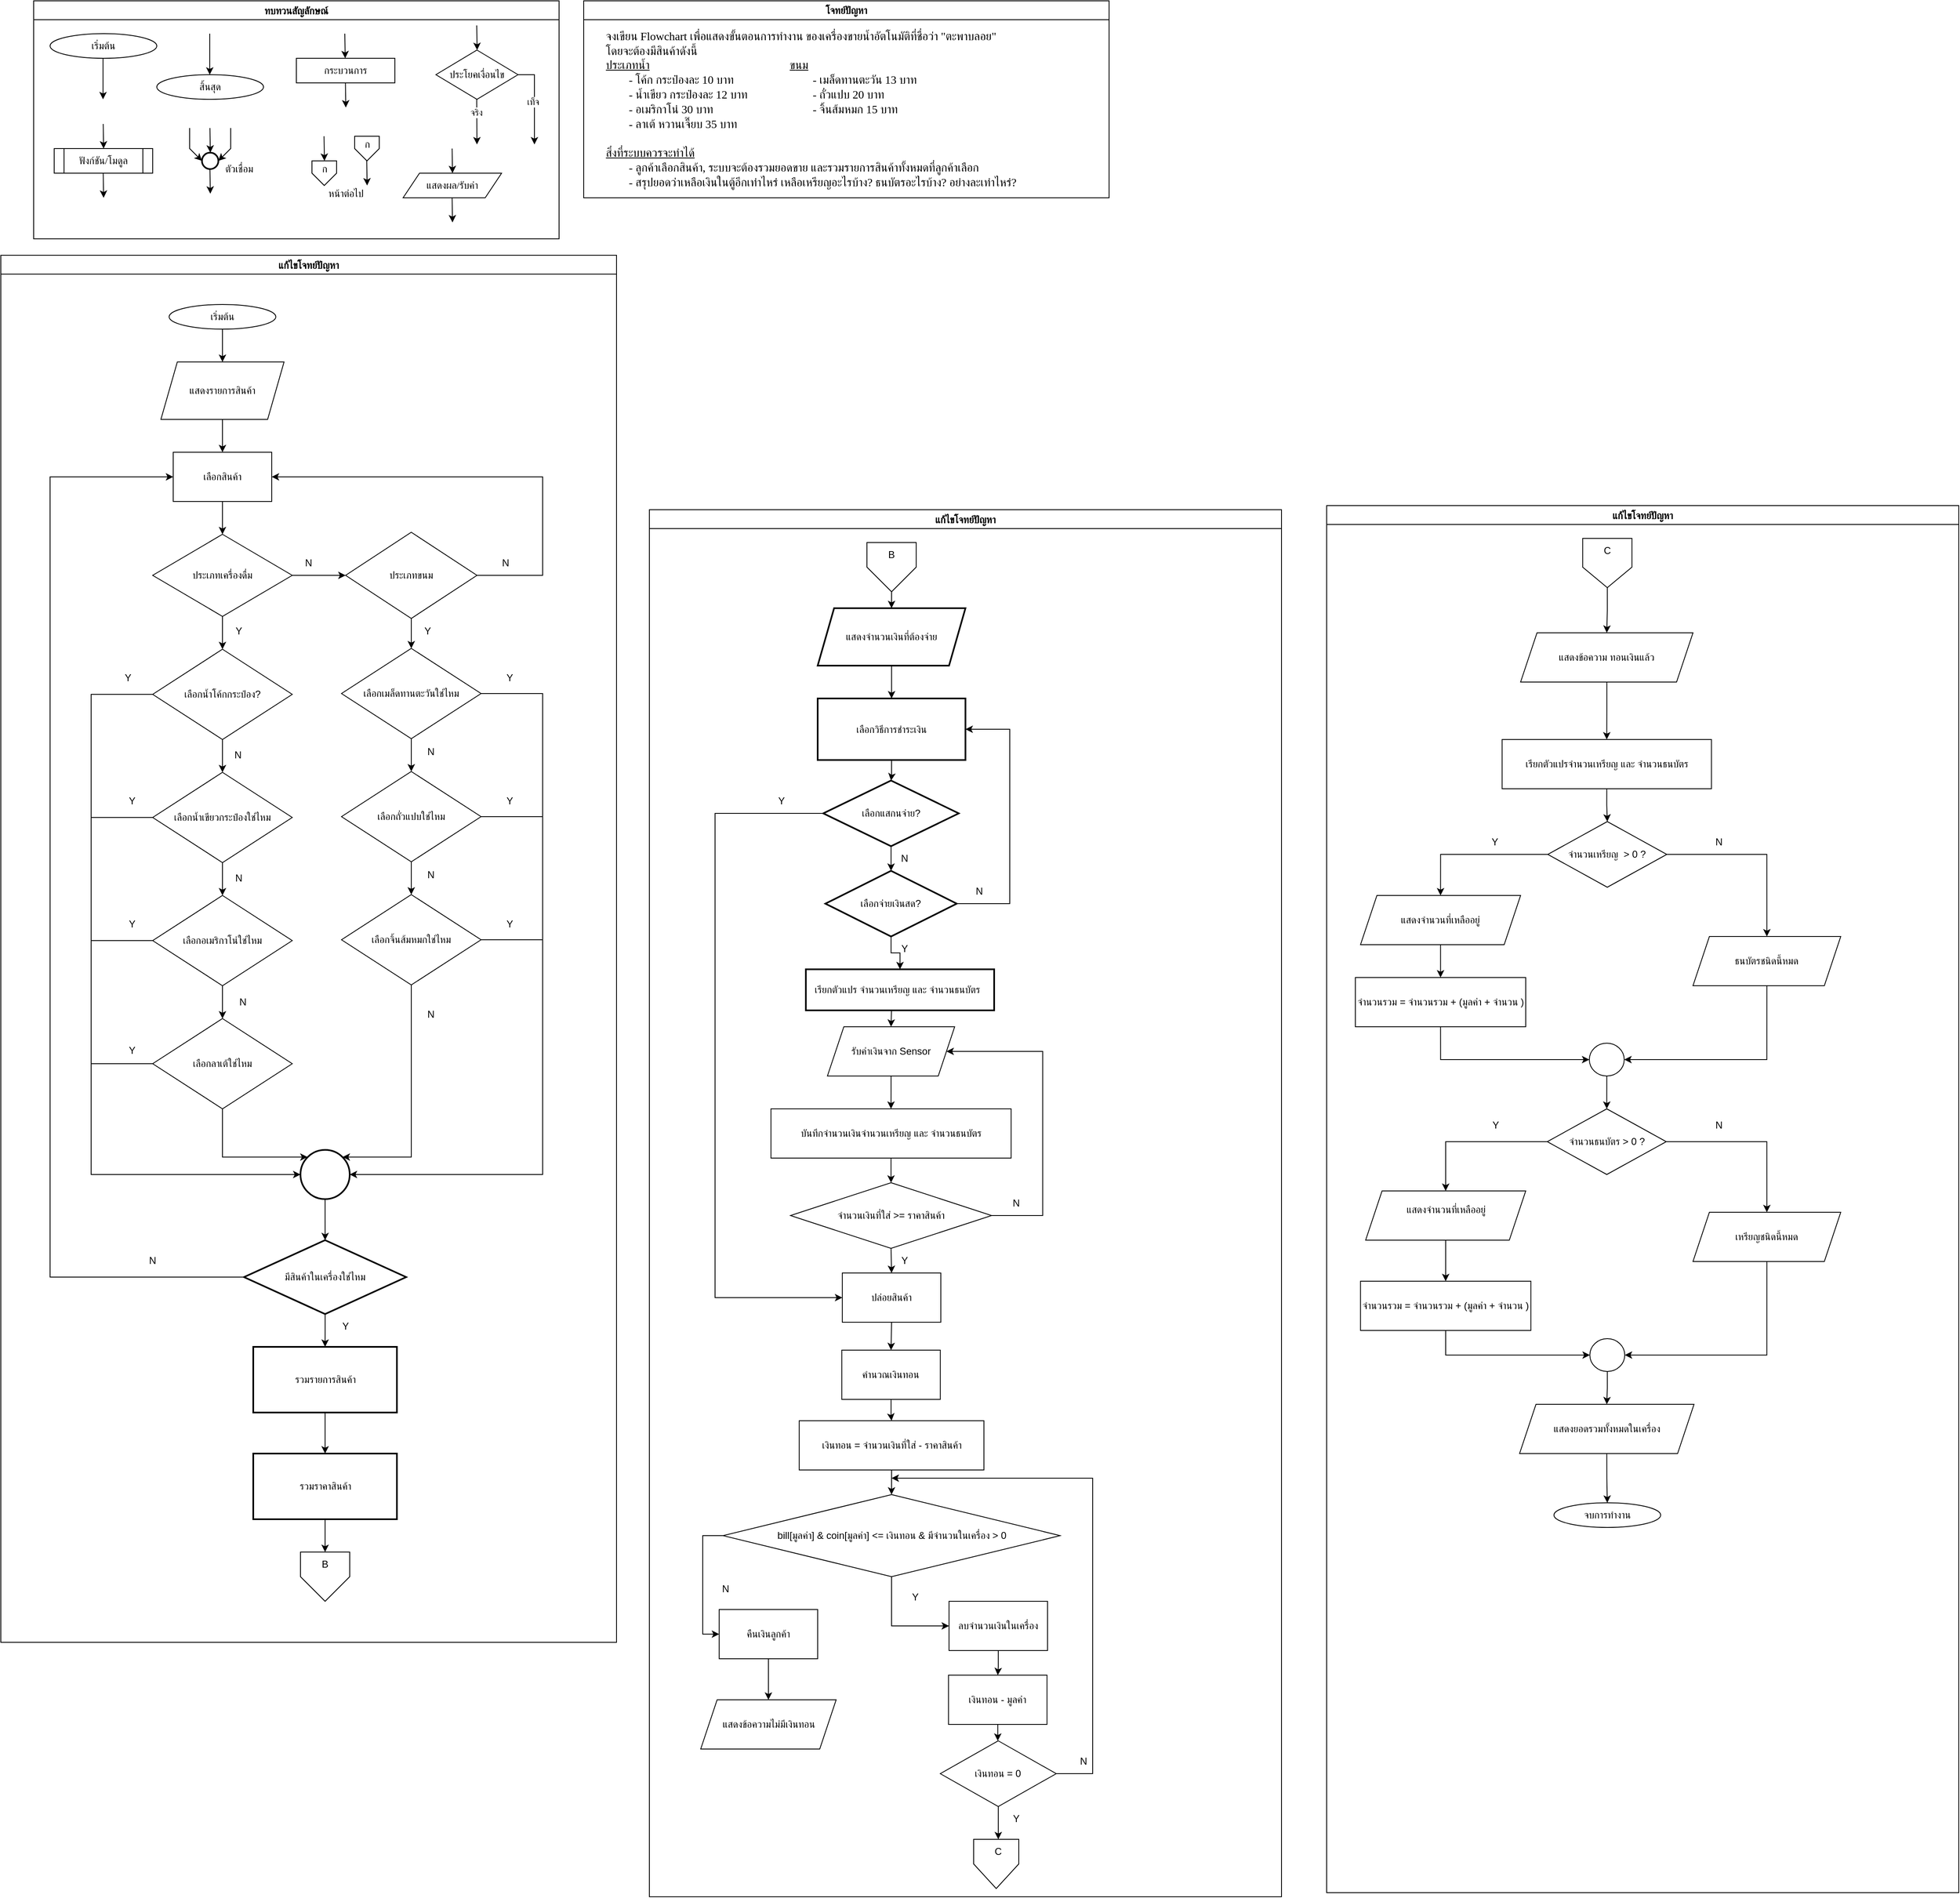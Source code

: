 <mxfile version="28.0.6">
  <diagram name="Page-1" id="JA7AuRwboQ2SxRRaLnH3">
    <mxGraphModel dx="2216" dy="795" grid="1" gridSize="10" guides="1" tooltips="1" connect="1" arrows="1" fold="1" page="1" pageScale="1" pageWidth="827" pageHeight="1169" math="0" shadow="0">
      <root>
        <mxCell id="0" />
        <mxCell id="1" parent="0" />
        <mxCell id="yYuNxYYHxpmEYEaA_S8B-39" value="ทบทวนสัญลักษณ์" style="swimlane;fontFamily=Sarabun;fontSource=https%3A%2F%2Ffonts.googleapis.com%2Fcss%3Ffamily%3DSarabun;" parent="1" vertex="1">
          <mxGeometry x="-720" y="20" width="640" height="290" as="geometry" />
        </mxCell>
        <mxCell id="yYuNxYYHxpmEYEaA_S8B-40" value="&lt;font data-font-src=&quot;https://fonts.googleapis.com/css?family=Sarabun&quot; face=&quot;Sarabun&quot;&gt;เริ่มต้น&lt;/font&gt;" style="ellipse;whiteSpace=wrap;html=1;" parent="yYuNxYYHxpmEYEaA_S8B-39" vertex="1">
          <mxGeometry x="20" y="40" width="130" height="30" as="geometry" />
        </mxCell>
        <mxCell id="yYuNxYYHxpmEYEaA_S8B-41" value="" style="endArrow=classic;html=1;rounded=0;" parent="yYuNxYYHxpmEYEaA_S8B-39" edge="1">
          <mxGeometry width="50" height="50" relative="1" as="geometry">
            <mxPoint x="84.5" y="70" as="sourcePoint" />
            <mxPoint x="84.5" y="120" as="targetPoint" />
          </mxGeometry>
        </mxCell>
        <mxCell id="yYuNxYYHxpmEYEaA_S8B-42" value="&lt;font face=&quot;Sarabun&quot;&gt;สิ้นสุด&lt;/font&gt;" style="ellipse;whiteSpace=wrap;html=1;" parent="yYuNxYYHxpmEYEaA_S8B-39" vertex="1">
          <mxGeometry x="150" y="90" width="130" height="30" as="geometry" />
        </mxCell>
        <mxCell id="yYuNxYYHxpmEYEaA_S8B-43" value="" style="endArrow=classic;html=1;rounded=0;" parent="yYuNxYYHxpmEYEaA_S8B-39" edge="1">
          <mxGeometry width="50" height="50" relative="1" as="geometry">
            <mxPoint x="214.5" y="40" as="sourcePoint" />
            <mxPoint x="214.5" y="90" as="targetPoint" />
          </mxGeometry>
        </mxCell>
        <mxCell id="yYuNxYYHxpmEYEaA_S8B-44" value="กระบวนการ" style="rounded=0;whiteSpace=wrap;html=1;fontFamily=Sarabun;fontSource=https%3A%2F%2Ffonts.googleapis.com%2Fcss%3Ffamily%3DSarabun;" parent="yYuNxYYHxpmEYEaA_S8B-39" vertex="1">
          <mxGeometry x="320" y="70" width="120" height="30" as="geometry" />
        </mxCell>
        <mxCell id="yYuNxYYHxpmEYEaA_S8B-45" value="" style="endArrow=classic;html=1;rounded=0;" parent="yYuNxYYHxpmEYEaA_S8B-39" edge="1">
          <mxGeometry width="50" height="50" relative="1" as="geometry">
            <mxPoint x="379" y="40" as="sourcePoint" />
            <mxPoint x="379.5" y="70" as="targetPoint" />
          </mxGeometry>
        </mxCell>
        <mxCell id="yYuNxYYHxpmEYEaA_S8B-46" value="" style="endArrow=classic;html=1;rounded=0;" parent="yYuNxYYHxpmEYEaA_S8B-39" edge="1">
          <mxGeometry width="50" height="50" relative="1" as="geometry">
            <mxPoint x="379.75" y="100" as="sourcePoint" />
            <mxPoint x="380.25" y="130" as="targetPoint" />
          </mxGeometry>
        </mxCell>
        <mxCell id="yYuNxYYHxpmEYEaA_S8B-47" value="ประโยคเงื่อนไข" style="rhombus;whiteSpace=wrap;html=1;fontFamily=Sarabun;fontSource=https%3A%2F%2Ffonts.googleapis.com%2Fcss%3Ffamily%3DSarabun;" parent="yYuNxYYHxpmEYEaA_S8B-39" vertex="1">
          <mxGeometry x="490" y="60" width="100" height="60" as="geometry" />
        </mxCell>
        <mxCell id="yYuNxYYHxpmEYEaA_S8B-48" value="" style="endArrow=classic;html=1;rounded=0;" parent="yYuNxYYHxpmEYEaA_S8B-39" edge="1">
          <mxGeometry width="50" height="50" relative="1" as="geometry">
            <mxPoint x="539.71" y="30" as="sourcePoint" />
            <mxPoint x="540.21" y="60" as="targetPoint" />
          </mxGeometry>
        </mxCell>
        <mxCell id="yYuNxYYHxpmEYEaA_S8B-49" value="" style="endArrow=classic;html=1;rounded=0;" parent="yYuNxYYHxpmEYEaA_S8B-39" edge="1">
          <mxGeometry width="50" height="50" relative="1" as="geometry">
            <mxPoint x="539.71" y="120" as="sourcePoint" />
            <mxPoint x="540" y="175" as="targetPoint" />
          </mxGeometry>
        </mxCell>
        <mxCell id="yYuNxYYHxpmEYEaA_S8B-50" value="จริง" style="edgeLabel;html=1;align=center;verticalAlign=middle;resizable=0;points=[];fontFamily=Sarabun;fontSource=https%3A%2F%2Ffonts.googleapis.com%2Fcss%3Ffamily%3DSarabun;" parent="yYuNxYYHxpmEYEaA_S8B-49" vertex="1" connectable="0">
          <mxGeometry x="-0.414" y="-1" relative="1" as="geometry">
            <mxPoint as="offset" />
          </mxGeometry>
        </mxCell>
        <mxCell id="yYuNxYYHxpmEYEaA_S8B-51" value="" style="endArrow=classic;html=1;rounded=0;exitX=1;exitY=0.5;exitDx=0;exitDy=0;" parent="yYuNxYYHxpmEYEaA_S8B-39" source="yYuNxYYHxpmEYEaA_S8B-47" edge="1">
          <mxGeometry width="50" height="50" relative="1" as="geometry">
            <mxPoint x="620" y="95" as="sourcePoint" />
            <mxPoint x="610" y="175" as="targetPoint" />
            <Array as="points">
              <mxPoint x="610" y="90" />
            </Array>
          </mxGeometry>
        </mxCell>
        <mxCell id="yYuNxYYHxpmEYEaA_S8B-52" value="&lt;font data-font-src=&quot;https://fonts.googleapis.com/css?family=Sarabun&quot; face=&quot;Sarabun&quot;&gt;เท็จ&lt;/font&gt;" style="edgeLabel;html=1;align=center;verticalAlign=middle;resizable=0;points=[];" parent="yYuNxYYHxpmEYEaA_S8B-51" vertex="1" connectable="0">
          <mxGeometry x="-0.002" y="-2" relative="1" as="geometry">
            <mxPoint as="offset" />
          </mxGeometry>
        </mxCell>
        <mxCell id="yYuNxYYHxpmEYEaA_S8B-53" value="&lt;font data-font-src=&quot;https://fonts.googleapis.com/css?family=Sarabun&quot; face=&quot;Sarabun&quot;&gt;ฟังก์ชัน/โมดูล&lt;/font&gt;" style="shape=process;whiteSpace=wrap;html=1;backgroundOutline=1;" parent="yYuNxYYHxpmEYEaA_S8B-39" vertex="1">
          <mxGeometry x="25" y="180" width="120" height="30" as="geometry" />
        </mxCell>
        <mxCell id="yYuNxYYHxpmEYEaA_S8B-54" value="" style="endArrow=classic;html=1;rounded=0;" parent="yYuNxYYHxpmEYEaA_S8B-39" edge="1">
          <mxGeometry width="50" height="50" relative="1" as="geometry">
            <mxPoint x="84.71" y="150" as="sourcePoint" />
            <mxPoint x="85.21" y="180" as="targetPoint" />
          </mxGeometry>
        </mxCell>
        <mxCell id="yYuNxYYHxpmEYEaA_S8B-55" value="" style="endArrow=classic;html=1;rounded=0;" parent="yYuNxYYHxpmEYEaA_S8B-39" edge="1">
          <mxGeometry width="50" height="50" relative="1" as="geometry">
            <mxPoint x="84.71" y="210" as="sourcePoint" />
            <mxPoint x="85.21" y="240" as="targetPoint" />
          </mxGeometry>
        </mxCell>
        <mxCell id="yYuNxYYHxpmEYEaA_S8B-56" value="" style="strokeWidth=2;html=1;shape=mxgraph.flowchart.start_2;whiteSpace=wrap;" parent="yYuNxYYHxpmEYEaA_S8B-39" vertex="1">
          <mxGeometry x="205" y="185" width="20" height="20" as="geometry" />
        </mxCell>
        <mxCell id="yYuNxYYHxpmEYEaA_S8B-57" value="" style="endArrow=classic;html=1;rounded=0;" parent="yYuNxYYHxpmEYEaA_S8B-39" edge="1">
          <mxGeometry width="50" height="50" relative="1" as="geometry">
            <mxPoint x="214.71" y="155" as="sourcePoint" />
            <mxPoint x="215.21" y="185" as="targetPoint" />
          </mxGeometry>
        </mxCell>
        <mxCell id="yYuNxYYHxpmEYEaA_S8B-58" value="" style="endArrow=classic;html=1;rounded=0;entryX=0;entryY=0.5;entryDx=0;entryDy=0;entryPerimeter=0;" parent="yYuNxYYHxpmEYEaA_S8B-39" target="yYuNxYYHxpmEYEaA_S8B-56" edge="1">
          <mxGeometry width="50" height="50" relative="1" as="geometry">
            <mxPoint x="190.0" y="155" as="sourcePoint" />
            <mxPoint x="190.5" y="185" as="targetPoint" />
            <Array as="points">
              <mxPoint x="190" y="180" />
            </Array>
          </mxGeometry>
        </mxCell>
        <mxCell id="yYuNxYYHxpmEYEaA_S8B-59" value="" style="endArrow=classic;html=1;rounded=0;entryX=1;entryY=0.5;entryDx=0;entryDy=0;entryPerimeter=0;" parent="yYuNxYYHxpmEYEaA_S8B-39" target="yYuNxYYHxpmEYEaA_S8B-56" edge="1">
          <mxGeometry width="50" height="50" relative="1" as="geometry">
            <mxPoint x="240.0" y="155" as="sourcePoint" />
            <mxPoint x="240.5" y="185" as="targetPoint" />
            <Array as="points">
              <mxPoint x="240" y="180" />
            </Array>
          </mxGeometry>
        </mxCell>
        <mxCell id="yYuNxYYHxpmEYEaA_S8B-60" value="" style="endArrow=classic;html=1;rounded=0;" parent="yYuNxYYHxpmEYEaA_S8B-39" edge="1">
          <mxGeometry width="50" height="50" relative="1" as="geometry">
            <mxPoint x="214.71" y="205" as="sourcePoint" />
            <mxPoint x="215.21" y="235" as="targetPoint" />
          </mxGeometry>
        </mxCell>
        <mxCell id="yYuNxYYHxpmEYEaA_S8B-61" value="&lt;font data-font-src=&quot;https://fonts.googleapis.com/css?family=Sarabun&quot; face=&quot;Sarabun&quot;&gt;ตัวเชื่อม&lt;/font&gt;" style="text;html=1;align=center;verticalAlign=middle;resizable=0;points=[];autosize=1;strokeColor=none;fillColor=none;" parent="yYuNxYYHxpmEYEaA_S8B-39" vertex="1">
          <mxGeometry x="220" y="190" width="60" height="30" as="geometry" />
        </mxCell>
        <mxCell id="yYuNxYYHxpmEYEaA_S8B-62" value="" style="endArrow=classic;html=1;rounded=0;" parent="yYuNxYYHxpmEYEaA_S8B-39" edge="1">
          <mxGeometry width="50" height="50" relative="1" as="geometry">
            <mxPoint x="353.71" y="165" as="sourcePoint" />
            <mxPoint x="354.21" y="195" as="targetPoint" />
          </mxGeometry>
        </mxCell>
        <mxCell id="yYuNxYYHxpmEYEaA_S8B-63" value="" style="verticalLabelPosition=bottom;verticalAlign=top;html=1;shape=offPageConnector;rounded=0;size=0.5;" parent="yYuNxYYHxpmEYEaA_S8B-39" vertex="1">
          <mxGeometry x="339" y="195" width="30" height="30" as="geometry" />
        </mxCell>
        <mxCell id="yYuNxYYHxpmEYEaA_S8B-64" value="" style="endArrow=classic;html=1;rounded=0;" parent="yYuNxYYHxpmEYEaA_S8B-39" edge="1">
          <mxGeometry width="50" height="50" relative="1" as="geometry">
            <mxPoint x="405.71" y="195" as="sourcePoint" />
            <mxPoint x="406.21" y="225" as="targetPoint" />
          </mxGeometry>
        </mxCell>
        <mxCell id="yYuNxYYHxpmEYEaA_S8B-65" value="" style="verticalLabelPosition=bottom;verticalAlign=top;html=1;shape=offPageConnector;rounded=0;size=0.5;" parent="yYuNxYYHxpmEYEaA_S8B-39" vertex="1">
          <mxGeometry x="391" y="165" width="30" height="30" as="geometry" />
        </mxCell>
        <mxCell id="yYuNxYYHxpmEYEaA_S8B-66" value="หน้าต่อไป" style="text;html=1;align=center;verticalAlign=middle;resizable=0;points=[];autosize=1;strokeColor=none;fillColor=none;fontFamily=Sarabun;fontSource=https%3A%2F%2Ffonts.googleapis.com%2Fcss%3Ffamily%3DSarabun;" parent="yYuNxYYHxpmEYEaA_S8B-39" vertex="1">
          <mxGeometry x="345" y="220" width="70" height="30" as="geometry" />
        </mxCell>
        <mxCell id="yYuNxYYHxpmEYEaA_S8B-67" value="ก" style="text;html=1;align=center;verticalAlign=middle;resizable=0;points=[];autosize=1;strokeColor=none;fillColor=none;fontFamily=Sarabun;fontSource=https%3A%2F%2Ffonts.googleapis.com%2Fcss%3Ffamily%3DSarabun;" parent="yYuNxYYHxpmEYEaA_S8B-39" vertex="1">
          <mxGeometry x="339" y="190" width="30" height="30" as="geometry" />
        </mxCell>
        <mxCell id="yYuNxYYHxpmEYEaA_S8B-68" value="ก" style="text;html=1;align=center;verticalAlign=middle;resizable=0;points=[];autosize=1;strokeColor=none;fillColor=none;fontFamily=Sarabun;fontSource=https%3A%2F%2Ffonts.googleapis.com%2Fcss%3Ffamily%3DSarabun;" parent="yYuNxYYHxpmEYEaA_S8B-39" vertex="1">
          <mxGeometry x="391" y="160" width="30" height="30" as="geometry" />
        </mxCell>
        <mxCell id="yYuNxYYHxpmEYEaA_S8B-69" value="แสดงผล/รับค่า" style="shape=parallelogram;perimeter=parallelogramPerimeter;whiteSpace=wrap;html=1;fixedSize=1;fontFamily=Sarabun;fontSource=https%3A%2F%2Ffonts.googleapis.com%2Fcss%3Ffamily%3DSarabun;" parent="yYuNxYYHxpmEYEaA_S8B-39" vertex="1">
          <mxGeometry x="450" y="210" width="120" height="30" as="geometry" />
        </mxCell>
        <mxCell id="yYuNxYYHxpmEYEaA_S8B-70" value="" style="endArrow=classic;html=1;rounded=0;" parent="yYuNxYYHxpmEYEaA_S8B-39" edge="1">
          <mxGeometry width="50" height="50" relative="1" as="geometry">
            <mxPoint x="509.71" y="180" as="sourcePoint" />
            <mxPoint x="510.21" y="210" as="targetPoint" />
          </mxGeometry>
        </mxCell>
        <mxCell id="yYuNxYYHxpmEYEaA_S8B-71" value="" style="endArrow=classic;html=1;rounded=0;" parent="yYuNxYYHxpmEYEaA_S8B-39" edge="1">
          <mxGeometry width="50" height="50" relative="1" as="geometry">
            <mxPoint x="509.71" y="240" as="sourcePoint" />
            <mxPoint x="510.21" y="270" as="targetPoint" />
          </mxGeometry>
        </mxCell>
        <mxCell id="yYuNxYYHxpmEYEaA_S8B-72" value="แก้ไขโจทย์ปัญหา" style="swimlane;fontFamily=Sarabun;fontSource=https%3A%2F%2Ffonts.googleapis.com%2Fcss%3Ffamily%3DSarabun;" parent="1" vertex="1">
          <mxGeometry x="-760" y="330" width="750" height="1690" as="geometry" />
        </mxCell>
        <mxCell id="8HzUCbv0gcw6UOSrvrIM-2" style="edgeStyle=orthogonalEdgeStyle;rounded=0;orthogonalLoop=1;jettySize=auto;html=1;" parent="yYuNxYYHxpmEYEaA_S8B-72" source="yYuNxYYHxpmEYEaA_S8B-73" target="8HzUCbv0gcw6UOSrvrIM-1" edge="1">
          <mxGeometry relative="1" as="geometry" />
        </mxCell>
        <mxCell id="8HzUCbv0gcw6UOSrvrIM-4" value="" style="edgeStyle=orthogonalEdgeStyle;rounded=0;orthogonalLoop=1;jettySize=auto;html=1;" parent="yYuNxYYHxpmEYEaA_S8B-72" source="8HzUCbv0gcw6UOSrvrIM-1" target="8HzUCbv0gcw6UOSrvrIM-3" edge="1">
          <mxGeometry relative="1" as="geometry" />
        </mxCell>
        <mxCell id="8HzUCbv0gcw6UOSrvrIM-1" value="แสดงรายการสินค้า" style="shape=parallelogram;perimeter=parallelogramPerimeter;whiteSpace=wrap;html=1;fixedSize=1;" parent="yYuNxYYHxpmEYEaA_S8B-72" vertex="1">
          <mxGeometry x="195" y="130" width="150" height="70" as="geometry" />
        </mxCell>
        <mxCell id="8HzUCbv0gcw6UOSrvrIM-6" value="" style="edgeStyle=orthogonalEdgeStyle;rounded=0;orthogonalLoop=1;jettySize=auto;html=1;" parent="yYuNxYYHxpmEYEaA_S8B-72" source="8HzUCbv0gcw6UOSrvrIM-3" target="8HzUCbv0gcw6UOSrvrIM-5" edge="1">
          <mxGeometry relative="1" as="geometry" />
        </mxCell>
        <mxCell id="8HzUCbv0gcw6UOSrvrIM-3" value="เลือกสินค้า" style="whiteSpace=wrap;html=1;" parent="yYuNxYYHxpmEYEaA_S8B-72" vertex="1">
          <mxGeometry x="210" y="240" width="120" height="60" as="geometry" />
        </mxCell>
        <mxCell id="8HzUCbv0gcw6UOSrvrIM-8" value="" style="edgeStyle=orthogonalEdgeStyle;rounded=0;orthogonalLoop=1;jettySize=auto;html=1;" parent="yYuNxYYHxpmEYEaA_S8B-72" source="8HzUCbv0gcw6UOSrvrIM-5" target="8HzUCbv0gcw6UOSrvrIM-7" edge="1">
          <mxGeometry relative="1" as="geometry" />
        </mxCell>
        <mxCell id="8HzUCbv0gcw6UOSrvrIM-10" value="" style="edgeStyle=orthogonalEdgeStyle;rounded=0;orthogonalLoop=1;jettySize=auto;html=1;" parent="yYuNxYYHxpmEYEaA_S8B-72" source="8HzUCbv0gcw6UOSrvrIM-5" target="8HzUCbv0gcw6UOSrvrIM-9" edge="1">
          <mxGeometry relative="1" as="geometry" />
        </mxCell>
        <mxCell id="8HzUCbv0gcw6UOSrvrIM-5" value="ประเภทเครื่องดื่ม" style="rhombus;whiteSpace=wrap;html=1;" parent="yYuNxYYHxpmEYEaA_S8B-72" vertex="1">
          <mxGeometry x="185" y="340" width="170" height="100" as="geometry" />
        </mxCell>
        <mxCell id="8HzUCbv0gcw6UOSrvrIM-53" style="edgeStyle=orthogonalEdgeStyle;rounded=0;orthogonalLoop=1;jettySize=auto;html=1;exitX=0.5;exitY=1;exitDx=0;exitDy=0;" parent="yYuNxYYHxpmEYEaA_S8B-72" source="8HzUCbv0gcw6UOSrvrIM-7" target="8HzUCbv0gcw6UOSrvrIM-49" edge="1">
          <mxGeometry relative="1" as="geometry" />
        </mxCell>
        <mxCell id="8HzUCbv0gcw6UOSrvrIM-61" style="edgeStyle=orthogonalEdgeStyle;rounded=0;orthogonalLoop=1;jettySize=auto;html=1;exitX=1;exitY=0.5;exitDx=0;exitDy=0;entryX=1;entryY=0.5;entryDx=0;entryDy=0;" parent="yYuNxYYHxpmEYEaA_S8B-72" source="8HzUCbv0gcw6UOSrvrIM-7" target="8HzUCbv0gcw6UOSrvrIM-3" edge="1">
          <mxGeometry relative="1" as="geometry">
            <Array as="points">
              <mxPoint x="660" y="390" />
              <mxPoint x="660" y="270" />
            </Array>
          </mxGeometry>
        </mxCell>
        <mxCell id="8HzUCbv0gcw6UOSrvrIM-7" value="ประเภทขนม" style="rhombus;whiteSpace=wrap;html=1;" parent="yYuNxYYHxpmEYEaA_S8B-72" vertex="1">
          <mxGeometry x="420" y="337.5" width="160" height="105" as="geometry" />
        </mxCell>
        <mxCell id="8HzUCbv0gcw6UOSrvrIM-12" value="" style="edgeStyle=orthogonalEdgeStyle;rounded=0;orthogonalLoop=1;jettySize=auto;html=1;" parent="yYuNxYYHxpmEYEaA_S8B-72" source="8HzUCbv0gcw6UOSrvrIM-9" target="8HzUCbv0gcw6UOSrvrIM-11" edge="1">
          <mxGeometry relative="1" as="geometry" />
        </mxCell>
        <mxCell id="8HzUCbv0gcw6UOSrvrIM-9" value="เลือกน้ำโค้กกระป๋อง?" style="rhombus;whiteSpace=wrap;html=1;" parent="yYuNxYYHxpmEYEaA_S8B-72" vertex="1">
          <mxGeometry x="185" y="480" width="170" height="110" as="geometry" />
        </mxCell>
        <mxCell id="8HzUCbv0gcw6UOSrvrIM-14" value="" style="edgeStyle=orthogonalEdgeStyle;rounded=0;orthogonalLoop=1;jettySize=auto;html=1;" parent="yYuNxYYHxpmEYEaA_S8B-72" source="8HzUCbv0gcw6UOSrvrIM-11" target="8HzUCbv0gcw6UOSrvrIM-13" edge="1">
          <mxGeometry relative="1" as="geometry" />
        </mxCell>
        <mxCell id="8HzUCbv0gcw6UOSrvrIM-11" value="เลือกน้ำเขียวกระป๋องใช่ไหม" style="rhombus;whiteSpace=wrap;html=1;" parent="yYuNxYYHxpmEYEaA_S8B-72" vertex="1">
          <mxGeometry x="185" y="630" width="170" height="110" as="geometry" />
        </mxCell>
        <mxCell id="8HzUCbv0gcw6UOSrvrIM-16" value="" style="edgeStyle=orthogonalEdgeStyle;rounded=0;orthogonalLoop=1;jettySize=auto;html=1;" parent="yYuNxYYHxpmEYEaA_S8B-72" source="8HzUCbv0gcw6UOSrvrIM-13" target="8HzUCbv0gcw6UOSrvrIM-15" edge="1">
          <mxGeometry relative="1" as="geometry" />
        </mxCell>
        <mxCell id="8HzUCbv0gcw6UOSrvrIM-13" value="เลือกอเมริกาโน่ใช่ไหม" style="rhombus;whiteSpace=wrap;html=1;" parent="yYuNxYYHxpmEYEaA_S8B-72" vertex="1">
          <mxGeometry x="185" y="780" width="170" height="110" as="geometry" />
        </mxCell>
        <mxCell id="8HzUCbv0gcw6UOSrvrIM-15" value="เลือกลาเต้ใช่ไหม" style="rhombus;whiteSpace=wrap;html=1;" parent="yYuNxYYHxpmEYEaA_S8B-72" vertex="1">
          <mxGeometry x="185" y="930" width="170" height="110" as="geometry" />
        </mxCell>
        <mxCell id="8HzUCbv0gcw6UOSrvrIM-65" value="" style="edgeStyle=orthogonalEdgeStyle;rounded=0;orthogonalLoop=1;jettySize=auto;html=1;" parent="yYuNxYYHxpmEYEaA_S8B-72" source="8HzUCbv0gcw6UOSrvrIM-17" target="8HzUCbv0gcw6UOSrvrIM-64" edge="1">
          <mxGeometry relative="1" as="geometry" />
        </mxCell>
        <mxCell id="8HzUCbv0gcw6UOSrvrIM-17" value="" style="strokeWidth=2;html=1;shape=mxgraph.flowchart.start_2;whiteSpace=wrap;" parent="yYuNxYYHxpmEYEaA_S8B-72" vertex="1">
          <mxGeometry x="365" y="1090" width="60" height="60" as="geometry" />
        </mxCell>
        <mxCell id="8HzUCbv0gcw6UOSrvrIM-39" style="edgeStyle=orthogonalEdgeStyle;rounded=0;orthogonalLoop=1;jettySize=auto;html=1;exitX=0.5;exitY=1;exitDx=0;exitDy=0;entryX=0.145;entryY=0.145;entryDx=0;entryDy=0;entryPerimeter=0;" parent="yYuNxYYHxpmEYEaA_S8B-72" source="8HzUCbv0gcw6UOSrvrIM-15" target="8HzUCbv0gcw6UOSrvrIM-17" edge="1">
          <mxGeometry relative="1" as="geometry">
            <Array as="points">
              <mxPoint x="270" y="1099" />
            </Array>
          </mxGeometry>
        </mxCell>
        <mxCell id="8HzUCbv0gcw6UOSrvrIM-40" style="edgeStyle=orthogonalEdgeStyle;rounded=0;orthogonalLoop=1;jettySize=auto;html=1;entryX=0;entryY=0.5;entryDx=0;entryDy=0;entryPerimeter=0;exitX=0;exitY=0.5;exitDx=0;exitDy=0;" parent="yYuNxYYHxpmEYEaA_S8B-72" source="8HzUCbv0gcw6UOSrvrIM-9" target="8HzUCbv0gcw6UOSrvrIM-17" edge="1">
          <mxGeometry relative="1" as="geometry">
            <mxPoint x="185" y="390" as="sourcePoint" />
            <Array as="points">
              <mxPoint x="110" y="535" />
              <mxPoint x="110" y="1120" />
            </Array>
          </mxGeometry>
        </mxCell>
        <mxCell id="8HzUCbv0gcw6UOSrvrIM-46" value="N" style="text;html=1;align=center;verticalAlign=middle;whiteSpace=wrap;rounded=0;" parent="yYuNxYYHxpmEYEaA_S8B-72" vertex="1">
          <mxGeometry x="265" y="895" width="60" height="30" as="geometry" />
        </mxCell>
        <mxCell id="8HzUCbv0gcw6UOSrvrIM-47" value="N" style="text;html=1;align=center;verticalAlign=middle;whiteSpace=wrap;rounded=0;" parent="yYuNxYYHxpmEYEaA_S8B-72" vertex="1">
          <mxGeometry x="260" y="744" width="60" height="30" as="geometry" />
        </mxCell>
        <mxCell id="8HzUCbv0gcw6UOSrvrIM-48" value="N" style="text;html=1;align=center;verticalAlign=middle;whiteSpace=wrap;rounded=0;" parent="yYuNxYYHxpmEYEaA_S8B-72" vertex="1">
          <mxGeometry x="259" y="594" width="60" height="30" as="geometry" />
        </mxCell>
        <mxCell id="8HzUCbv0gcw6UOSrvrIM-54" style="edgeStyle=orthogonalEdgeStyle;rounded=0;orthogonalLoop=1;jettySize=auto;html=1;exitX=0.5;exitY=1;exitDx=0;exitDy=0;entryX=0.5;entryY=0;entryDx=0;entryDy=0;" parent="yYuNxYYHxpmEYEaA_S8B-72" source="8HzUCbv0gcw6UOSrvrIM-49" target="8HzUCbv0gcw6UOSrvrIM-50" edge="1">
          <mxGeometry relative="1" as="geometry" />
        </mxCell>
        <mxCell id="8HzUCbv0gcw6UOSrvrIM-49" value="เลือกเมล็ดทานตะวันใช่ไหม" style="rhombus;whiteSpace=wrap;html=1;" parent="yYuNxYYHxpmEYEaA_S8B-72" vertex="1">
          <mxGeometry x="415" y="479" width="170" height="110" as="geometry" />
        </mxCell>
        <mxCell id="8HzUCbv0gcw6UOSrvrIM-55" style="edgeStyle=orthogonalEdgeStyle;rounded=0;orthogonalLoop=1;jettySize=auto;html=1;exitX=0.5;exitY=1;exitDx=0;exitDy=0;entryX=0.5;entryY=0;entryDx=0;entryDy=0;" parent="yYuNxYYHxpmEYEaA_S8B-72" source="8HzUCbv0gcw6UOSrvrIM-50" target="8HzUCbv0gcw6UOSrvrIM-51" edge="1">
          <mxGeometry relative="1" as="geometry" />
        </mxCell>
        <mxCell id="8HzUCbv0gcw6UOSrvrIM-50" value="เลือกถั่วแปบใช่ไหม" style="rhombus;whiteSpace=wrap;html=1;" parent="yYuNxYYHxpmEYEaA_S8B-72" vertex="1">
          <mxGeometry x="415" y="629" width="170" height="110" as="geometry" />
        </mxCell>
        <mxCell id="8HzUCbv0gcw6UOSrvrIM-51" value="เลือกจิ้นส้มหมกใช่ไหม" style="rhombus;whiteSpace=wrap;html=1;" parent="yYuNxYYHxpmEYEaA_S8B-72" vertex="1">
          <mxGeometry x="415" y="779" width="170" height="110" as="geometry" />
        </mxCell>
        <mxCell id="8HzUCbv0gcw6UOSrvrIM-56" style="edgeStyle=orthogonalEdgeStyle;rounded=0;orthogonalLoop=1;jettySize=auto;html=1;exitX=1;exitY=0.5;exitDx=0;exitDy=0;entryX=1;entryY=0.5;entryDx=0;entryDy=0;entryPerimeter=0;" parent="yYuNxYYHxpmEYEaA_S8B-72" source="8HzUCbv0gcw6UOSrvrIM-49" target="8HzUCbv0gcw6UOSrvrIM-17" edge="1">
          <mxGeometry relative="1" as="geometry">
            <Array as="points">
              <mxPoint x="660" y="534" />
              <mxPoint x="660" y="1120" />
            </Array>
          </mxGeometry>
        </mxCell>
        <mxCell id="8HzUCbv0gcw6UOSrvrIM-59" style="edgeStyle=orthogonalEdgeStyle;rounded=0;orthogonalLoop=1;jettySize=auto;html=1;exitX=0.5;exitY=1;exitDx=0;exitDy=0;entryX=0.855;entryY=0.145;entryDx=0;entryDy=0;entryPerimeter=0;" parent="yYuNxYYHxpmEYEaA_S8B-72" source="8HzUCbv0gcw6UOSrvrIM-51" target="8HzUCbv0gcw6UOSrvrIM-17" edge="1">
          <mxGeometry relative="1" as="geometry">
            <Array as="points">
              <mxPoint x="500" y="1099" />
            </Array>
          </mxGeometry>
        </mxCell>
        <mxCell id="8HzUCbv0gcw6UOSrvrIM-60" value="N" style="text;html=1;align=center;verticalAlign=middle;whiteSpace=wrap;rounded=0;" parent="yYuNxYYHxpmEYEaA_S8B-72" vertex="1">
          <mxGeometry x="345" y="360" width="60" height="30" as="geometry" />
        </mxCell>
        <mxCell id="8HzUCbv0gcw6UOSrvrIM-62" value="Y" style="text;html=1;align=center;verticalAlign=middle;whiteSpace=wrap;rounded=0;" parent="yYuNxYYHxpmEYEaA_S8B-72" vertex="1">
          <mxGeometry x="260" y="442.5" width="60" height="30" as="geometry" />
        </mxCell>
        <mxCell id="8HzUCbv0gcw6UOSrvrIM-63" value="Y" style="text;html=1;align=center;verticalAlign=middle;whiteSpace=wrap;rounded=0;" parent="yYuNxYYHxpmEYEaA_S8B-72" vertex="1">
          <mxGeometry x="490" y="442.5" width="60" height="30" as="geometry" />
        </mxCell>
        <mxCell id="8HzUCbv0gcw6UOSrvrIM-66" style="edgeStyle=orthogonalEdgeStyle;rounded=0;orthogonalLoop=1;jettySize=auto;html=1;exitX=0;exitY=0.5;exitDx=0;exitDy=0;entryX=0;entryY=0.5;entryDx=0;entryDy=0;" parent="yYuNxYYHxpmEYEaA_S8B-72" source="8HzUCbv0gcw6UOSrvrIM-64" target="8HzUCbv0gcw6UOSrvrIM-3" edge="1">
          <mxGeometry relative="1" as="geometry">
            <Array as="points">
              <mxPoint x="60" y="1245" />
              <mxPoint x="60" y="270" />
            </Array>
          </mxGeometry>
        </mxCell>
        <mxCell id="8HzUCbv0gcw6UOSrvrIM-82" value="" style="edgeStyle=orthogonalEdgeStyle;rounded=0;orthogonalLoop=1;jettySize=auto;html=1;" parent="yYuNxYYHxpmEYEaA_S8B-72" source="8HzUCbv0gcw6UOSrvrIM-64" target="8HzUCbv0gcw6UOSrvrIM-81" edge="1">
          <mxGeometry relative="1" as="geometry" />
        </mxCell>
        <mxCell id="8HzUCbv0gcw6UOSrvrIM-64" value="มีสินค้าในเครื่องใช่ไหม" style="rhombus;whiteSpace=wrap;html=1;strokeWidth=2;" parent="yYuNxYYHxpmEYEaA_S8B-72" vertex="1">
          <mxGeometry x="296.25" y="1200" width="197.5" height="90" as="geometry" />
        </mxCell>
        <mxCell id="8HzUCbv0gcw6UOSrvrIM-67" value="Y" style="text;html=1;align=center;verticalAlign=middle;whiteSpace=wrap;rounded=0;" parent="yYuNxYYHxpmEYEaA_S8B-72" vertex="1">
          <mxGeometry x="125" y="500" width="60" height="30" as="geometry" />
        </mxCell>
        <mxCell id="8HzUCbv0gcw6UOSrvrIM-68" value="Y" style="text;html=1;align=center;verticalAlign=middle;whiteSpace=wrap;rounded=0;" parent="yYuNxYYHxpmEYEaA_S8B-72" vertex="1">
          <mxGeometry x="130" y="650" width="60" height="30" as="geometry" />
        </mxCell>
        <mxCell id="8HzUCbv0gcw6UOSrvrIM-69" value="Y" style="text;html=1;align=center;verticalAlign=middle;whiteSpace=wrap;rounded=0;" parent="yYuNxYYHxpmEYEaA_S8B-72" vertex="1">
          <mxGeometry x="130" y="800" width="60" height="30" as="geometry" />
        </mxCell>
        <mxCell id="8HzUCbv0gcw6UOSrvrIM-70" value="Y" style="text;html=1;align=center;verticalAlign=middle;whiteSpace=wrap;rounded=0;" parent="yYuNxYYHxpmEYEaA_S8B-72" vertex="1">
          <mxGeometry x="130" y="954" width="60" height="30" as="geometry" />
        </mxCell>
        <mxCell id="8HzUCbv0gcw6UOSrvrIM-71" value="Y" style="text;html=1;align=center;verticalAlign=middle;whiteSpace=wrap;rounded=0;" parent="yYuNxYYHxpmEYEaA_S8B-72" vertex="1">
          <mxGeometry x="590" y="500" width="60" height="30" as="geometry" />
        </mxCell>
        <mxCell id="8HzUCbv0gcw6UOSrvrIM-72" value="Y" style="text;html=1;align=center;verticalAlign=middle;whiteSpace=wrap;rounded=0;" parent="yYuNxYYHxpmEYEaA_S8B-72" vertex="1">
          <mxGeometry x="590" y="650" width="60" height="30" as="geometry" />
        </mxCell>
        <mxCell id="8HzUCbv0gcw6UOSrvrIM-73" value="Y" style="text;html=1;align=center;verticalAlign=middle;whiteSpace=wrap;rounded=0;" parent="yYuNxYYHxpmEYEaA_S8B-72" vertex="1">
          <mxGeometry x="590" y="800" width="60" height="30" as="geometry" />
        </mxCell>
        <mxCell id="8HzUCbv0gcw6UOSrvrIM-74" value="N" style="text;html=1;align=center;verticalAlign=middle;whiteSpace=wrap;rounded=0;" parent="yYuNxYYHxpmEYEaA_S8B-72" vertex="1">
          <mxGeometry x="155" y="1210" width="60" height="30" as="geometry" />
        </mxCell>
        <mxCell id="8HzUCbv0gcw6UOSrvrIM-77" value="N" style="text;html=1;align=center;verticalAlign=middle;whiteSpace=wrap;rounded=0;" parent="yYuNxYYHxpmEYEaA_S8B-72" vertex="1">
          <mxGeometry x="493.75" y="590" width="60" height="30" as="geometry" />
        </mxCell>
        <mxCell id="8HzUCbv0gcw6UOSrvrIM-78" value="N" style="text;html=1;align=center;verticalAlign=middle;whiteSpace=wrap;rounded=0;" parent="yYuNxYYHxpmEYEaA_S8B-72" vertex="1">
          <mxGeometry x="493.75" y="740" width="60" height="30" as="geometry" />
        </mxCell>
        <mxCell id="8HzUCbv0gcw6UOSrvrIM-79" value="N" style="text;html=1;align=center;verticalAlign=middle;whiteSpace=wrap;rounded=0;" parent="yYuNxYYHxpmEYEaA_S8B-72" vertex="1">
          <mxGeometry x="585" y="360" width="60" height="30" as="geometry" />
        </mxCell>
        <mxCell id="8HzUCbv0gcw6UOSrvrIM-80" value="Y" style="text;html=1;align=center;verticalAlign=middle;whiteSpace=wrap;rounded=0;" parent="yYuNxYYHxpmEYEaA_S8B-72" vertex="1">
          <mxGeometry x="390" y="1290" width="60" height="30" as="geometry" />
        </mxCell>
        <mxCell id="8HzUCbv0gcw6UOSrvrIM-138" value="" style="edgeStyle=orthogonalEdgeStyle;rounded=0;orthogonalLoop=1;jettySize=auto;html=1;" parent="yYuNxYYHxpmEYEaA_S8B-72" source="8HzUCbv0gcw6UOSrvrIM-81" target="8HzUCbv0gcw6UOSrvrIM-137" edge="1">
          <mxGeometry relative="1" as="geometry" />
        </mxCell>
        <mxCell id="8HzUCbv0gcw6UOSrvrIM-81" value="รวมรายการสินค้า" style="whiteSpace=wrap;html=1;strokeWidth=2;" parent="yYuNxYYHxpmEYEaA_S8B-72" vertex="1">
          <mxGeometry x="307.5" y="1330" width="175" height="80" as="geometry" />
        </mxCell>
        <mxCell id="8HzUCbv0gcw6UOSrvrIM-957" style="edgeStyle=orthogonalEdgeStyle;rounded=0;orthogonalLoop=1;jettySize=auto;html=1;exitX=0.5;exitY=1;exitDx=0;exitDy=0;entryX=0.5;entryY=0;entryDx=0;entryDy=0;" parent="yYuNxYYHxpmEYEaA_S8B-72" source="8HzUCbv0gcw6UOSrvrIM-137" target="8HzUCbv0gcw6UOSrvrIM-956" edge="1">
          <mxGeometry relative="1" as="geometry" />
        </mxCell>
        <mxCell id="8HzUCbv0gcw6UOSrvrIM-137" value="รวมราคาสินค้า" style="whiteSpace=wrap;html=1;strokeWidth=2;" parent="yYuNxYYHxpmEYEaA_S8B-72" vertex="1">
          <mxGeometry x="307.5" y="1460" width="175" height="80" as="geometry" />
        </mxCell>
        <mxCell id="8HzUCbv0gcw6UOSrvrIM-75" value="N" style="text;html=1;align=center;verticalAlign=middle;whiteSpace=wrap;rounded=0;" parent="yYuNxYYHxpmEYEaA_S8B-72" vertex="1">
          <mxGeometry x="493.75" y="910" width="60" height="30" as="geometry" />
        </mxCell>
        <mxCell id="8HzUCbv0gcw6UOSrvrIM-42" value="" style="endArrow=none;html=1;rounded=0;entryX=0;entryY=0.5;entryDx=0;entryDy=0;" parent="yYuNxYYHxpmEYEaA_S8B-72" target="8HzUCbv0gcw6UOSrvrIM-9" edge="1">
          <mxGeometry width="50" height="50" relative="1" as="geometry">
            <mxPoint x="110" y="535" as="sourcePoint" />
            <mxPoint x="210" y="620" as="targetPoint" />
          </mxGeometry>
        </mxCell>
        <mxCell id="8HzUCbv0gcw6UOSrvrIM-43" value="" style="endArrow=none;html=1;rounded=0;entryX=0;entryY=0.5;entryDx=0;entryDy=0;" parent="yYuNxYYHxpmEYEaA_S8B-72" target="8HzUCbv0gcw6UOSrvrIM-11" edge="1">
          <mxGeometry width="50" height="50" relative="1" as="geometry">
            <mxPoint x="110" y="685" as="sourcePoint" />
            <mxPoint x="210" y="780" as="targetPoint" />
          </mxGeometry>
        </mxCell>
        <mxCell id="8HzUCbv0gcw6UOSrvrIM-44" value="" style="endArrow=none;html=1;rounded=0;entryX=0;entryY=0.5;entryDx=0;entryDy=0;" parent="yYuNxYYHxpmEYEaA_S8B-72" target="8HzUCbv0gcw6UOSrvrIM-13" edge="1">
          <mxGeometry width="50" height="50" relative="1" as="geometry">
            <mxPoint x="110" y="835" as="sourcePoint" />
            <mxPoint x="210" y="810" as="targetPoint" />
          </mxGeometry>
        </mxCell>
        <mxCell id="8HzUCbv0gcw6UOSrvrIM-45" value="" style="endArrow=none;html=1;rounded=0;entryX=0;entryY=0.5;entryDx=0;entryDy=0;" parent="yYuNxYYHxpmEYEaA_S8B-72" target="8HzUCbv0gcw6UOSrvrIM-15" edge="1">
          <mxGeometry width="50" height="50" relative="1" as="geometry">
            <mxPoint x="110" y="985" as="sourcePoint" />
            <mxPoint x="210" y="970" as="targetPoint" />
          </mxGeometry>
        </mxCell>
        <mxCell id="8HzUCbv0gcw6UOSrvrIM-57" value="" style="endArrow=none;html=1;rounded=0;entryX=1;entryY=0.5;entryDx=0;entryDy=0;" parent="yYuNxYYHxpmEYEaA_S8B-72" target="8HzUCbv0gcw6UOSrvrIM-50" edge="1">
          <mxGeometry width="50" height="50" relative="1" as="geometry">
            <mxPoint x="660" y="684" as="sourcePoint" />
            <mxPoint x="270" y="890" as="targetPoint" />
          </mxGeometry>
        </mxCell>
        <mxCell id="8HzUCbv0gcw6UOSrvrIM-58" value="" style="endArrow=none;html=1;rounded=0;entryX=1;entryY=0.5;entryDx=0;entryDy=0;" parent="yYuNxYYHxpmEYEaA_S8B-72" target="8HzUCbv0gcw6UOSrvrIM-51" edge="1">
          <mxGeometry width="50" height="50" relative="1" as="geometry">
            <mxPoint x="660" y="834" as="sourcePoint" />
            <mxPoint x="270" y="890" as="targetPoint" />
          </mxGeometry>
        </mxCell>
        <mxCell id="yYuNxYYHxpmEYEaA_S8B-73" value="&lt;font data-font-src=&quot;https://fonts.googleapis.com/css?family=Sarabun&quot; face=&quot;Sarabun&quot;&gt;เริ่มต้น&lt;/font&gt;" style="ellipse;whiteSpace=wrap;html=1;" parent="yYuNxYYHxpmEYEaA_S8B-72" vertex="1">
          <mxGeometry x="205" y="60" width="130" height="30" as="geometry" />
        </mxCell>
        <mxCell id="8HzUCbv0gcw6UOSrvrIM-956" value="" style="verticalLabelPosition=bottom;verticalAlign=top;html=1;shape=offPageConnector;rounded=0;size=0.5;" parent="yYuNxYYHxpmEYEaA_S8B-72" vertex="1">
          <mxGeometry x="365" y="1580" width="60" height="60" as="geometry" />
        </mxCell>
        <mxCell id="8HzUCbv0gcw6UOSrvrIM-958" value="B" style="text;html=1;align=center;verticalAlign=middle;whiteSpace=wrap;rounded=0;" parent="yYuNxYYHxpmEYEaA_S8B-72" vertex="1">
          <mxGeometry x="365" y="1580" width="60" height="30" as="geometry" />
        </mxCell>
        <mxCell id="yYuNxYYHxpmEYEaA_S8B-75" value="&lt;font data-font-src=&quot;https://fonts.googleapis.com/css?family=Sarabun&quot; face=&quot;Sarabun&quot;&gt;โจทย์ปัญหา&lt;/font&gt;" style="swimlane;whiteSpace=wrap;html=1;" parent="1" vertex="1">
          <mxGeometry x="-50" y="20" width="640" height="240" as="geometry" />
        </mxCell>
        <mxCell id="yYuNxYYHxpmEYEaA_S8B-76" value="&lt;font data-font-src=&quot;https://fonts.googleapis.com/css?family=Sarabun&quot; face=&quot;Sarabun&quot; style=&quot;font-size: 14px;&quot;&gt;จงเขียน Flowchart เพื่อแสดงขั้นตอนการทำงาน ของเครื่องขายน้ำอัตโนมัติที่ชื่อว่า &quot;ตะพาบลอย&quot;&lt;br&gt;โดยจะต้องมีสินค้าดังนี้&lt;br&gt;&lt;u&gt;ประเภทน้ำ&lt;span style=&quot;white-space: pre;&quot;&gt;&#x9;&lt;/span&gt;&lt;span style=&quot;white-space: pre;&quot;&gt;&#x9;&lt;/span&gt;&lt;span style=&quot;white-space: pre;&quot;&gt;&#x9;&lt;/span&gt;&lt;span style=&quot;white-space: pre;&quot;&gt;&#x9;&lt;/span&gt;&lt;span style=&quot;white-space: pre;&quot;&gt;&#x9;&lt;/span&gt;&lt;span style=&quot;white-space: pre;&quot;&gt;&#x9;&lt;span style=&quot;white-space: pre;&quot;&gt;&#x9;&lt;/span&gt;ข&lt;/span&gt;นม&lt;/u&gt;&lt;br&gt;&lt;span style=&quot;white-space: pre;&quot;&gt;&#x9;&lt;/span&gt;- โค้ก กระป๋องละ 10 บาท&lt;span style=&quot;white-space: pre;&quot;&gt;&#x9;&lt;/span&gt;&lt;span style=&quot;white-space: pre;&quot;&gt;&#x9;&lt;/span&gt;&lt;span style=&quot;white-space: pre;&quot;&gt;&#x9;&lt;/span&gt;&lt;span style=&quot;white-space: pre;&quot;&gt;&#x9;&lt;/span&gt;- เมล็ดทานตะวัน 13 บาท&lt;br&gt;&lt;span style=&quot;white-space: pre;&quot;&gt;&#x9;&lt;/span&gt;- น้ำเขียว กระป๋องละ 12 บาท&lt;span style=&quot;white-space: pre;&quot;&gt;&#x9;&lt;/span&gt;&lt;span style=&quot;white-space: pre;&quot;&gt;&#x9;&lt;/span&gt;&lt;span style=&quot;white-space: pre;&quot;&gt;&#x9;&lt;/span&gt;- ถั่วแปบ 20 บาท&lt;br&gt;&lt;span style=&quot;white-space: pre;&quot;&gt;&#x9;&lt;/span&gt;- อเมริกาโน่ 30 บาท&lt;span style=&quot;white-space: pre;&quot;&gt;&#x9;&lt;/span&gt;&lt;span style=&quot;white-space: pre;&quot;&gt;&#x9;&lt;/span&gt;&lt;span style=&quot;white-space: pre;&quot;&gt;&#x9;&lt;/span&gt;&lt;span style=&quot;white-space: pre;&quot;&gt;&#x9;&lt;/span&gt;&lt;span style=&quot;white-space: pre;&quot;&gt;&#x9;&lt;/span&gt;- จิ้นส้มหมก 15 บาท&lt;br&gt;&lt;span style=&quot;white-space: pre;&quot;&gt;&#x9;&lt;/span&gt;- ลาเต้ หวานเจี๊ยบ 35 บาท&lt;span style=&quot;white-space: pre;&quot;&gt;&#x9;&lt;/span&gt;&lt;br&gt;&lt;br&gt;&lt;u&gt;สิ่งที่ระบบควรจะทำได้&lt;/u&gt;&lt;br&gt;&lt;span style=&quot;white-space: pre;&quot;&gt;&#x9;&lt;/span&gt;- ลูกค้าเลือกสินค้า, ระบบจะต้องรวมยอดขาย และรวมรายการสินค้าทั้งหมดที่ลูกค้าเลือก&lt;br&gt;&lt;span style=&quot;white-space: pre;&quot;&gt;&#x9;&lt;/span&gt;- สรุปยอดว่าเหลือเงินในตู้อีกเท่าไหร่ เหลือเหรียญอะไรบ้าง? ธนบัตรอะไรบ้าง? อย่างละเท่าไหร่?&lt;br&gt;&lt;br&gt;&lt;br&gt;&lt;/font&gt;" style="text;html=1;align=left;verticalAlign=middle;resizable=0;points=[];autosize=1;strokeColor=none;fillColor=none;fontSize=14;" parent="yYuNxYYHxpmEYEaA_S8B-75" vertex="1">
          <mxGeometry x="25" y="30" width="580" height="240" as="geometry" />
        </mxCell>
        <mxCell id="8HzUCbv0gcw6UOSrvrIM-833" value="แก้ไขโจทย์ปัญหา" style="swimlane;fontFamily=Sarabun;fontSource=https%3A%2F%2Ffonts.googleapis.com%2Fcss%3Ffamily%3DSarabun;" parent="1" vertex="1">
          <mxGeometry x="30" y="640" width="770" height="1690" as="geometry" />
        </mxCell>
        <mxCell id="8HzUCbv0gcw6UOSrvrIM-890" value="" style="edgeStyle=orthogonalEdgeStyle;rounded=0;orthogonalLoop=1;jettySize=auto;html=1;" parent="8HzUCbv0gcw6UOSrvrIM-833" source="8HzUCbv0gcw6UOSrvrIM-891" target="8HzUCbv0gcw6UOSrvrIM-893" edge="1">
          <mxGeometry relative="1" as="geometry" />
        </mxCell>
        <mxCell id="8HzUCbv0gcw6UOSrvrIM-891" value="แสดงจำนวนเงินที่ต้องจ่าย" style="shape=parallelogram;perimeter=parallelogramPerimeter;whiteSpace=wrap;html=1;fixedSize=1;strokeWidth=2;" parent="8HzUCbv0gcw6UOSrvrIM-833" vertex="1">
          <mxGeometry x="205.03" y="120" width="180" height="70" as="geometry" />
        </mxCell>
        <mxCell id="8HzUCbv0gcw6UOSrvrIM-892" value="" style="edgeStyle=orthogonalEdgeStyle;rounded=0;orthogonalLoop=1;jettySize=auto;html=1;" parent="8HzUCbv0gcw6UOSrvrIM-833" source="8HzUCbv0gcw6UOSrvrIM-893" target="8HzUCbv0gcw6UOSrvrIM-895" edge="1">
          <mxGeometry relative="1" as="geometry" />
        </mxCell>
        <mxCell id="8HzUCbv0gcw6UOSrvrIM-893" value="เลือกวิธีการชำระเงิน" style="whiteSpace=wrap;html=1;strokeWidth=2;" parent="8HzUCbv0gcw6UOSrvrIM-833" vertex="1">
          <mxGeometry x="205.03" y="230" width="180" height="75" as="geometry" />
        </mxCell>
        <mxCell id="8HzUCbv0gcw6UOSrvrIM-894" value="" style="edgeStyle=orthogonalEdgeStyle;rounded=0;orthogonalLoop=1;jettySize=auto;html=1;" parent="8HzUCbv0gcw6UOSrvrIM-833" source="8HzUCbv0gcw6UOSrvrIM-895" target="8HzUCbv0gcw6UOSrvrIM-898" edge="1">
          <mxGeometry relative="1" as="geometry" />
        </mxCell>
        <mxCell id="8HzUCbv0gcw6UOSrvrIM-1295" style="edgeStyle=orthogonalEdgeStyle;rounded=0;orthogonalLoop=1;jettySize=auto;html=1;exitX=0;exitY=0.5;exitDx=0;exitDy=0;entryX=0;entryY=0.5;entryDx=0;entryDy=0;" parent="8HzUCbv0gcw6UOSrvrIM-833" source="8HzUCbv0gcw6UOSrvrIM-895" target="8HzUCbv0gcw6UOSrvrIM-1027" edge="1">
          <mxGeometry relative="1" as="geometry">
            <Array as="points">
              <mxPoint x="80" y="370" />
              <mxPoint x="80" y="960" />
            </Array>
          </mxGeometry>
        </mxCell>
        <mxCell id="8HzUCbv0gcw6UOSrvrIM-895" value="เลือกแสกนจ่าย?" style="rhombus;whiteSpace=wrap;html=1;strokeWidth=2;" parent="8HzUCbv0gcw6UOSrvrIM-833" vertex="1">
          <mxGeometry x="211.89" y="330" width="165" height="80" as="geometry" />
        </mxCell>
        <mxCell id="8HzUCbv0gcw6UOSrvrIM-896" style="edgeStyle=orthogonalEdgeStyle;rounded=0;orthogonalLoop=1;jettySize=auto;html=1;exitX=1;exitY=0.5;exitDx=0;exitDy=0;entryX=1;entryY=0.5;entryDx=0;entryDy=0;" parent="8HzUCbv0gcw6UOSrvrIM-833" source="8HzUCbv0gcw6UOSrvrIM-898" target="8HzUCbv0gcw6UOSrvrIM-893" edge="1">
          <mxGeometry relative="1" as="geometry">
            <Array as="points">
              <mxPoint x="439" y="480" />
              <mxPoint x="439" y="268" />
            </Array>
          </mxGeometry>
        </mxCell>
        <mxCell id="8HzUCbv0gcw6UOSrvrIM-897" value="" style="edgeStyle=orthogonalEdgeStyle;rounded=0;orthogonalLoop=1;jettySize=auto;html=1;" parent="8HzUCbv0gcw6UOSrvrIM-833" source="8HzUCbv0gcw6UOSrvrIM-898" target="8HzUCbv0gcw6UOSrvrIM-902" edge="1">
          <mxGeometry relative="1" as="geometry" />
        </mxCell>
        <mxCell id="8HzUCbv0gcw6UOSrvrIM-898" value="เลือกจ่ายเงินสด?" style="rhombus;whiteSpace=wrap;html=1;strokeWidth=2;" parent="8HzUCbv0gcw6UOSrvrIM-833" vertex="1">
          <mxGeometry x="214.39" y="440" width="160" height="80" as="geometry" />
        </mxCell>
        <mxCell id="8HzUCbv0gcw6UOSrvrIM-899" value="N" style="text;html=1;align=center;verticalAlign=middle;whiteSpace=wrap;rounded=0;" parent="8HzUCbv0gcw6UOSrvrIM-833" vertex="1">
          <mxGeometry x="281.14" y="410" width="60" height="30" as="geometry" />
        </mxCell>
        <mxCell id="8HzUCbv0gcw6UOSrvrIM-900" value="N" style="text;html=1;align=center;verticalAlign=middle;whiteSpace=wrap;rounded=0;" parent="8HzUCbv0gcw6UOSrvrIM-833" vertex="1">
          <mxGeometry x="371.89" y="450" width="60" height="30" as="geometry" />
        </mxCell>
        <mxCell id="8HzUCbv0gcw6UOSrvrIM-901" style="edgeStyle=orthogonalEdgeStyle;rounded=0;orthogonalLoop=1;jettySize=auto;html=1;exitX=0.5;exitY=1;exitDx=0;exitDy=0;entryX=0.5;entryY=0;entryDx=0;entryDy=0;" parent="8HzUCbv0gcw6UOSrvrIM-833" target="8HzUCbv0gcw6UOSrvrIM-905" edge="1">
          <mxGeometry relative="1" as="geometry">
            <mxPoint x="294.39" y="590" as="sourcePoint" />
          </mxGeometry>
        </mxCell>
        <mxCell id="8HzUCbv0gcw6UOSrvrIM-902" value="เรียกตัวแปร จำนวนเหรียญ และ จำนวนธนบัตร &amp;nbsp;" style="whiteSpace=wrap;html=1;strokeWidth=2;" parent="8HzUCbv0gcw6UOSrvrIM-833" vertex="1">
          <mxGeometry x="190.64" y="560" width="229.36" height="50" as="geometry" />
        </mxCell>
        <mxCell id="8HzUCbv0gcw6UOSrvrIM-904" value="" style="edgeStyle=orthogonalEdgeStyle;rounded=0;orthogonalLoop=1;jettySize=auto;html=1;" parent="8HzUCbv0gcw6UOSrvrIM-833" source="8HzUCbv0gcw6UOSrvrIM-905" target="8HzUCbv0gcw6UOSrvrIM-907" edge="1">
          <mxGeometry relative="1" as="geometry" />
        </mxCell>
        <mxCell id="8HzUCbv0gcw6UOSrvrIM-905" value="รับค่าเงินจาก Sensor" style="shape=parallelogram;perimeter=parallelogramPerimeter;whiteSpace=wrap;html=1;fixedSize=1;" parent="8HzUCbv0gcw6UOSrvrIM-833" vertex="1">
          <mxGeometry x="216.89" y="630" width="155" height="60" as="geometry" />
        </mxCell>
        <mxCell id="8HzUCbv0gcw6UOSrvrIM-906" value="" style="edgeStyle=orthogonalEdgeStyle;rounded=0;orthogonalLoop=1;jettySize=auto;html=1;" parent="8HzUCbv0gcw6UOSrvrIM-833" source="8HzUCbv0gcw6UOSrvrIM-907" target="8HzUCbv0gcw6UOSrvrIM-910" edge="1">
          <mxGeometry relative="1" as="geometry" />
        </mxCell>
        <mxCell id="8HzUCbv0gcw6UOSrvrIM-907" value="บันทึกจำนวนเงินจำนวนเหรียญ และ จำนวนธนบัตร" style="whiteSpace=wrap;html=1;" parent="8HzUCbv0gcw6UOSrvrIM-833" vertex="1">
          <mxGeometry x="148.14" y="730" width="292.5" height="60" as="geometry" />
        </mxCell>
        <mxCell id="8HzUCbv0gcw6UOSrvrIM-908" style="edgeStyle=orthogonalEdgeStyle;rounded=0;orthogonalLoop=1;jettySize=auto;html=1;exitX=1;exitY=0.5;exitDx=0;exitDy=0;entryX=1;entryY=0.5;entryDx=0;entryDy=0;" parent="8HzUCbv0gcw6UOSrvrIM-833" source="8HzUCbv0gcw6UOSrvrIM-910" target="8HzUCbv0gcw6UOSrvrIM-905" edge="1">
          <mxGeometry relative="1" as="geometry">
            <mxPoint x="479.39" y="700" as="targetPoint" />
            <Array as="points">
              <mxPoint x="479.14" y="860" />
              <mxPoint x="479.14" y="660" />
            </Array>
          </mxGeometry>
        </mxCell>
        <mxCell id="8HzUCbv0gcw6UOSrvrIM-1028" style="edgeStyle=orthogonalEdgeStyle;rounded=0;orthogonalLoop=1;jettySize=auto;html=1;exitX=0.5;exitY=1;exitDx=0;exitDy=0;entryX=0.5;entryY=0;entryDx=0;entryDy=0;" parent="8HzUCbv0gcw6UOSrvrIM-833" source="8HzUCbv0gcw6UOSrvrIM-910" target="8HzUCbv0gcw6UOSrvrIM-1027" edge="1">
          <mxGeometry relative="1" as="geometry" />
        </mxCell>
        <mxCell id="8HzUCbv0gcw6UOSrvrIM-910" value="จำนวนเงินที่ใส่ &amp;gt;= ราคาสินค้า" style="rhombus;whiteSpace=wrap;html=1;" parent="8HzUCbv0gcw6UOSrvrIM-833" vertex="1">
          <mxGeometry x="171.88" y="820" width="245" height="80" as="geometry" />
        </mxCell>
        <mxCell id="8HzUCbv0gcw6UOSrvrIM-911" value="" style="edgeStyle=orthogonalEdgeStyle;rounded=0;orthogonalLoop=1;jettySize=auto;html=1;" parent="8HzUCbv0gcw6UOSrvrIM-833" source="8HzUCbv0gcw6UOSrvrIM-912" target="8HzUCbv0gcw6UOSrvrIM-914" edge="1">
          <mxGeometry relative="1" as="geometry" />
        </mxCell>
        <mxCell id="8HzUCbv0gcw6UOSrvrIM-912" value="คำนวณเงินทอน" style="whiteSpace=wrap;html=1;" parent="8HzUCbv0gcw6UOSrvrIM-833" vertex="1">
          <mxGeometry x="234.39" y="1024" width="120" height="60" as="geometry" />
        </mxCell>
        <mxCell id="8HzUCbv0gcw6UOSrvrIM-913" value="" style="edgeStyle=orthogonalEdgeStyle;rounded=0;orthogonalLoop=1;jettySize=auto;html=1;exitX=0.5;exitY=1;exitDx=0;exitDy=0;" parent="8HzUCbv0gcw6UOSrvrIM-833" source="8HzUCbv0gcw6UOSrvrIM-914" target="8HzUCbv0gcw6UOSrvrIM-916" edge="1">
          <mxGeometry relative="1" as="geometry">
            <mxPoint x="284.39" y="1230" as="sourcePoint" />
          </mxGeometry>
        </mxCell>
        <mxCell id="8HzUCbv0gcw6UOSrvrIM-914" value="เงินทอน = จำนวนเงินที่ใส่ - ราคาสินค้า" style="whiteSpace=wrap;html=1;" parent="8HzUCbv0gcw6UOSrvrIM-833" vertex="1">
          <mxGeometry x="182.53" y="1110" width="225" height="60" as="geometry" />
        </mxCell>
        <mxCell id="8HzUCbv0gcw6UOSrvrIM-915" value="" style="edgeStyle=orthogonalEdgeStyle;rounded=0;orthogonalLoop=1;jettySize=auto;html=1;" parent="8HzUCbv0gcw6UOSrvrIM-833" source="8HzUCbv0gcw6UOSrvrIM-916" target="8HzUCbv0gcw6UOSrvrIM-918" edge="1">
          <mxGeometry relative="1" as="geometry">
            <Array as="points">
              <mxPoint x="295" y="1360" />
            </Array>
          </mxGeometry>
        </mxCell>
        <mxCell id="8HzUCbv0gcw6UOSrvrIM-1302" value="" style="edgeStyle=orthogonalEdgeStyle;rounded=0;orthogonalLoop=1;jettySize=auto;html=1;exitX=0;exitY=0.5;exitDx=0;exitDy=0;entryX=0;entryY=0.5;entryDx=0;entryDy=0;" parent="8HzUCbv0gcw6UOSrvrIM-833" source="8HzUCbv0gcw6UOSrvrIM-916" target="8HzUCbv0gcw6UOSrvrIM-1301" edge="1">
          <mxGeometry relative="1" as="geometry">
            <mxPoint x="80" y="1370" as="targetPoint" />
          </mxGeometry>
        </mxCell>
        <mxCell id="8HzUCbv0gcw6UOSrvrIM-916" value="bill[มูลค่า] &amp;amp; coin[มูลค่า]&amp;nbsp;&amp;lt;= เงินทอน &amp;amp; มีจำนวนในเครื่อง &amp;gt; 0" style="rhombus;whiteSpace=wrap;html=1;" parent="8HzUCbv0gcw6UOSrvrIM-833" vertex="1">
          <mxGeometry x="89.71" y="1200" width="410.63" height="100" as="geometry" />
        </mxCell>
        <mxCell id="8HzUCbv0gcw6UOSrvrIM-917" value="" style="edgeStyle=orthogonalEdgeStyle;rounded=0;orthogonalLoop=1;jettySize=auto;html=1;" parent="8HzUCbv0gcw6UOSrvrIM-833" source="8HzUCbv0gcw6UOSrvrIM-918" target="8HzUCbv0gcw6UOSrvrIM-920" edge="1">
          <mxGeometry relative="1" as="geometry" />
        </mxCell>
        <mxCell id="8HzUCbv0gcw6UOSrvrIM-918" value="ลบจำนวนเงินในเครื่อง" style="whiteSpace=wrap;html=1;" parent="8HzUCbv0gcw6UOSrvrIM-833" vertex="1">
          <mxGeometry x="365.02" y="1330" width="120" height="60" as="geometry" />
        </mxCell>
        <mxCell id="8HzUCbv0gcw6UOSrvrIM-919" value="" style="edgeStyle=orthogonalEdgeStyle;rounded=0;orthogonalLoop=1;jettySize=auto;html=1;" parent="8HzUCbv0gcw6UOSrvrIM-833" source="8HzUCbv0gcw6UOSrvrIM-920" target="8HzUCbv0gcw6UOSrvrIM-923" edge="1">
          <mxGeometry relative="1" as="geometry" />
        </mxCell>
        <mxCell id="8HzUCbv0gcw6UOSrvrIM-920" value="เงินทอน - มูลค่า" style="whiteSpace=wrap;html=1;" parent="8HzUCbv0gcw6UOSrvrIM-833" vertex="1">
          <mxGeometry x="364.37" y="1420" width="120" height="60" as="geometry" />
        </mxCell>
        <mxCell id="8HzUCbv0gcw6UOSrvrIM-922" style="edgeStyle=orthogonalEdgeStyle;rounded=0;orthogonalLoop=1;jettySize=auto;html=1;exitX=1;exitY=0.5;exitDx=0;exitDy=0;" parent="8HzUCbv0gcw6UOSrvrIM-833" source="8HzUCbv0gcw6UOSrvrIM-923" edge="1">
          <mxGeometry relative="1" as="geometry">
            <mxPoint x="295" y="1180" as="targetPoint" />
            <Array as="points">
              <mxPoint x="540" y="1540" />
              <mxPoint x="540" y="1180" />
            </Array>
          </mxGeometry>
        </mxCell>
        <mxCell id="8HzUCbv0gcw6UOSrvrIM-1245" style="edgeStyle=orthogonalEdgeStyle;rounded=0;orthogonalLoop=1;jettySize=auto;html=1;exitX=0.5;exitY=1;exitDx=0;exitDy=0;entryX=0.5;entryY=0;entryDx=0;entryDy=0;" parent="8HzUCbv0gcw6UOSrvrIM-833" source="8HzUCbv0gcw6UOSrvrIM-923" target="8HzUCbv0gcw6UOSrvrIM-1246" edge="1">
          <mxGeometry relative="1" as="geometry">
            <mxPoint x="425.02" y="1600" as="targetPoint" />
          </mxGeometry>
        </mxCell>
        <mxCell id="8HzUCbv0gcw6UOSrvrIM-923" value="เงินทอน = 0" style="rhombus;whiteSpace=wrap;html=1;" parent="8HzUCbv0gcw6UOSrvrIM-833" vertex="1">
          <mxGeometry x="354.39" y="1500" width="141.25" height="80" as="geometry" />
        </mxCell>
        <mxCell id="8HzUCbv0gcw6UOSrvrIM-1029" style="edgeStyle=orthogonalEdgeStyle;rounded=0;orthogonalLoop=1;jettySize=auto;html=1;exitX=0.5;exitY=1;exitDx=0;exitDy=0;entryX=0.5;entryY=0;entryDx=0;entryDy=0;" parent="8HzUCbv0gcw6UOSrvrIM-833" source="8HzUCbv0gcw6UOSrvrIM-1027" target="8HzUCbv0gcw6UOSrvrIM-912" edge="1">
          <mxGeometry relative="1" as="geometry" />
        </mxCell>
        <mxCell id="8HzUCbv0gcw6UOSrvrIM-1027" value="ปล่อยสินค้า" style="rounded=0;whiteSpace=wrap;html=1;" parent="8HzUCbv0gcw6UOSrvrIM-833" vertex="1">
          <mxGeometry x="235.03" y="930" width="120" height="60" as="geometry" />
        </mxCell>
        <mxCell id="8HzUCbv0gcw6UOSrvrIM-1242" style="edgeStyle=orthogonalEdgeStyle;rounded=0;orthogonalLoop=1;jettySize=auto;html=1;exitX=0.5;exitY=1;exitDx=0;exitDy=0;" parent="8HzUCbv0gcw6UOSrvrIM-833" source="8HzUCbv0gcw6UOSrvrIM-1241" target="8HzUCbv0gcw6UOSrvrIM-891" edge="1">
          <mxGeometry relative="1" as="geometry" />
        </mxCell>
        <mxCell id="8HzUCbv0gcw6UOSrvrIM-1241" value="" style="verticalLabelPosition=bottom;verticalAlign=top;html=1;shape=offPageConnector;rounded=0;size=0.5;" parent="8HzUCbv0gcw6UOSrvrIM-833" vertex="1">
          <mxGeometry x="265.03" y="40" width="60" height="60" as="geometry" />
        </mxCell>
        <mxCell id="8HzUCbv0gcw6UOSrvrIM-1244" value="" style="verticalLabelPosition=bottom;verticalAlign=top;html=1;shape=offPageConnector;rounded=0;size=0.5;" parent="8HzUCbv0gcw6UOSrvrIM-833" vertex="1">
          <mxGeometry x="395.02" y="1620" width="54.97" height="60" as="geometry" />
        </mxCell>
        <mxCell id="8HzUCbv0gcw6UOSrvrIM-1246" value="C" style="text;html=1;align=center;verticalAlign=middle;whiteSpace=wrap;rounded=0;" parent="8HzUCbv0gcw6UOSrvrIM-833" vertex="1">
          <mxGeometry x="395.02" y="1620" width="60" height="30" as="geometry" />
        </mxCell>
        <mxCell id="8HzUCbv0gcw6UOSrvrIM-1292" value="B" style="text;html=1;align=center;verticalAlign=middle;whiteSpace=wrap;rounded=0;" parent="8HzUCbv0gcw6UOSrvrIM-833" vertex="1">
          <mxGeometry x="265.03" y="40" width="60" height="30" as="geometry" />
        </mxCell>
        <mxCell id="8HzUCbv0gcw6UOSrvrIM-1296" value="Y" style="text;html=1;align=center;verticalAlign=middle;whiteSpace=wrap;rounded=0;" parent="8HzUCbv0gcw6UOSrvrIM-833" vertex="1">
          <mxGeometry x="130.64" y="340" width="60" height="30" as="geometry" />
        </mxCell>
        <mxCell id="8HzUCbv0gcw6UOSrvrIM-1297" value="Y" style="text;html=1;align=center;verticalAlign=middle;whiteSpace=wrap;rounded=0;" parent="8HzUCbv0gcw6UOSrvrIM-833" vertex="1">
          <mxGeometry x="281.14" y="900" width="60" height="30" as="geometry" />
        </mxCell>
        <mxCell id="8HzUCbv0gcw6UOSrvrIM-1298" value="N" style="text;html=1;align=center;verticalAlign=middle;whiteSpace=wrap;rounded=0;" parent="8HzUCbv0gcw6UOSrvrIM-833" vertex="1">
          <mxGeometry x="416.88" y="830" width="60" height="30" as="geometry" />
        </mxCell>
        <mxCell id="8HzUCbv0gcw6UOSrvrIM-1299" value="N" style="text;html=1;align=center;verticalAlign=middle;whiteSpace=wrap;rounded=0;" parent="8HzUCbv0gcw6UOSrvrIM-833" vertex="1">
          <mxGeometry x="499.39" y="1510" width="60" height="30" as="geometry" />
        </mxCell>
        <mxCell id="8HzUCbv0gcw6UOSrvrIM-1304" style="edgeStyle=orthogonalEdgeStyle;rounded=0;orthogonalLoop=1;jettySize=auto;html=1;exitX=0.5;exitY=1;exitDx=0;exitDy=0;entryX=0.5;entryY=0;entryDx=0;entryDy=0;" parent="8HzUCbv0gcw6UOSrvrIM-833" source="8HzUCbv0gcw6UOSrvrIM-1301" target="8HzUCbv0gcw6UOSrvrIM-1303" edge="1">
          <mxGeometry relative="1" as="geometry" />
        </mxCell>
        <mxCell id="8HzUCbv0gcw6UOSrvrIM-1301" value="คืนเงินลูกค้า" style="whiteSpace=wrap;html=1;" parent="8HzUCbv0gcw6UOSrvrIM-833" vertex="1">
          <mxGeometry x="85.03" y="1340" width="120" height="60" as="geometry" />
        </mxCell>
        <mxCell id="8HzUCbv0gcw6UOSrvrIM-1303" value="แสดงข้อความไม่มีเงินทอน" style="shape=parallelogram;perimeter=parallelogramPerimeter;whiteSpace=wrap;html=1;fixedSize=1;" parent="8HzUCbv0gcw6UOSrvrIM-833" vertex="1">
          <mxGeometry x="62.54" y="1450" width="164.98" height="60" as="geometry" />
        </mxCell>
        <mxCell id="8HzUCbv0gcw6UOSrvrIM-1305" value="Y" style="text;html=1;align=center;verticalAlign=middle;whiteSpace=wrap;rounded=0;" parent="8HzUCbv0gcw6UOSrvrIM-833" vertex="1">
          <mxGeometry x="294.39" y="1310" width="60" height="30" as="geometry" />
        </mxCell>
        <mxCell id="8HzUCbv0gcw6UOSrvrIM-1306" value="N" style="text;html=1;align=center;verticalAlign=middle;whiteSpace=wrap;rounded=0;" parent="8HzUCbv0gcw6UOSrvrIM-833" vertex="1">
          <mxGeometry x="62.54" y="1300" width="60" height="30" as="geometry" />
        </mxCell>
        <mxCell id="8HzUCbv0gcw6UOSrvrIM-1311" value="Y" style="text;html=1;align=center;verticalAlign=middle;whiteSpace=wrap;rounded=0;" parent="8HzUCbv0gcw6UOSrvrIM-833" vertex="1">
          <mxGeometry x="416.88" y="1580" width="60" height="30" as="geometry" />
        </mxCell>
        <mxCell id="eqSh_CzIoxzxR1CEKQTp-1" value="Y" style="text;html=1;align=center;verticalAlign=middle;whiteSpace=wrap;rounded=0;" parent="8HzUCbv0gcw6UOSrvrIM-833" vertex="1">
          <mxGeometry x="281.14" y="520" width="60" height="30" as="geometry" />
        </mxCell>
        <mxCell id="8HzUCbv0gcw6UOSrvrIM-1247" value="แก้ไขโจทย์ปัญหา" style="swimlane;fontFamily=Sarabun;fontSource=https%3A%2F%2Ffonts.googleapis.com%2Fcss%3Ffamily%3DSarabun;" parent="1" vertex="1">
          <mxGeometry x="855" y="635" width="770" height="1690" as="geometry" />
        </mxCell>
        <mxCell id="8HzUCbv0gcw6UOSrvrIM-1290" style="edgeStyle=orthogonalEdgeStyle;rounded=0;orthogonalLoop=1;jettySize=auto;html=1;exitX=0.5;exitY=1;exitDx=0;exitDy=0;entryX=0.5;entryY=0;entryDx=0;entryDy=0;" parent="8HzUCbv0gcw6UOSrvrIM-1247" source="8HzUCbv0gcw6UOSrvrIM-1287" target="8HzUCbv0gcw6UOSrvrIM-925" edge="1">
          <mxGeometry relative="1" as="geometry" />
        </mxCell>
        <mxCell id="8HzUCbv0gcw6UOSrvrIM-1287" value="" style="verticalLabelPosition=bottom;verticalAlign=top;html=1;shape=offPageConnector;rounded=0;size=0.417;" parent="8HzUCbv0gcw6UOSrvrIM-1247" vertex="1">
          <mxGeometry x="311.88" y="40" width="60" height="60" as="geometry" />
        </mxCell>
        <mxCell id="8HzUCbv0gcw6UOSrvrIM-924" value="" style="edgeStyle=orthogonalEdgeStyle;rounded=0;orthogonalLoop=1;jettySize=auto;html=1;" parent="8HzUCbv0gcw6UOSrvrIM-1247" source="8HzUCbv0gcw6UOSrvrIM-925" target="8HzUCbv0gcw6UOSrvrIM-927" edge="1">
          <mxGeometry relative="1" as="geometry" />
        </mxCell>
        <mxCell id="8HzUCbv0gcw6UOSrvrIM-925" value="แสดงข้อความ ทอนเงินแล้ว" style="shape=parallelogram;perimeter=parallelogramPerimeter;whiteSpace=wrap;html=1;fixedSize=1;" parent="8HzUCbv0gcw6UOSrvrIM-1247" vertex="1">
          <mxGeometry x="236.25" y="155" width="209.99" height="60" as="geometry" />
        </mxCell>
        <mxCell id="8HzUCbv0gcw6UOSrvrIM-926" style="edgeStyle=orthogonalEdgeStyle;rounded=0;orthogonalLoop=1;jettySize=auto;html=1;exitX=0.5;exitY=1;exitDx=0;exitDy=0;" parent="8HzUCbv0gcw6UOSrvrIM-1247" source="8HzUCbv0gcw6UOSrvrIM-927" target="8HzUCbv0gcw6UOSrvrIM-930" edge="1">
          <mxGeometry relative="1" as="geometry" />
        </mxCell>
        <mxCell id="8HzUCbv0gcw6UOSrvrIM-927" value="เรียกตัวแปรจำนวนเหรียญ และ จำนวนธนบัตร" style="whiteSpace=wrap;html=1;" parent="8HzUCbv0gcw6UOSrvrIM-1247" vertex="1">
          <mxGeometry x="213.74" y="285" width="255" height="60" as="geometry" />
        </mxCell>
        <mxCell id="8HzUCbv0gcw6UOSrvrIM-928" style="edgeStyle=orthogonalEdgeStyle;rounded=0;orthogonalLoop=1;jettySize=auto;html=1;exitX=0;exitY=0.5;exitDx=0;exitDy=0;entryX=0.5;entryY=0;entryDx=0;entryDy=0;" parent="8HzUCbv0gcw6UOSrvrIM-1247" source="8HzUCbv0gcw6UOSrvrIM-930" target="8HzUCbv0gcw6UOSrvrIM-932" edge="1">
          <mxGeometry relative="1" as="geometry" />
        </mxCell>
        <mxCell id="8HzUCbv0gcw6UOSrvrIM-929" style="edgeStyle=orthogonalEdgeStyle;rounded=0;orthogonalLoop=1;jettySize=auto;html=1;exitX=1;exitY=0.5;exitDx=0;exitDy=0;entryX=0.5;entryY=0;entryDx=0;entryDy=0;" parent="8HzUCbv0gcw6UOSrvrIM-1247" source="8HzUCbv0gcw6UOSrvrIM-930" target="8HzUCbv0gcw6UOSrvrIM-936" edge="1">
          <mxGeometry relative="1" as="geometry" />
        </mxCell>
        <mxCell id="8HzUCbv0gcw6UOSrvrIM-930" value="จำนวนเหรียญ &amp;nbsp;&amp;gt; 0 ?" style="rhombus;whiteSpace=wrap;html=1;" parent="8HzUCbv0gcw6UOSrvrIM-1247" vertex="1">
          <mxGeometry x="269.38" y="385" width="144.99" height="80" as="geometry" />
        </mxCell>
        <mxCell id="8HzUCbv0gcw6UOSrvrIM-931" style="edgeStyle=orthogonalEdgeStyle;rounded=0;orthogonalLoop=1;jettySize=auto;html=1;exitX=0.5;exitY=1;exitDx=0;exitDy=0;entryX=0.5;entryY=0;entryDx=0;entryDy=0;" parent="8HzUCbv0gcw6UOSrvrIM-1247" source="8HzUCbv0gcw6UOSrvrIM-932" target="8HzUCbv0gcw6UOSrvrIM-946" edge="1">
          <mxGeometry relative="1" as="geometry" />
        </mxCell>
        <mxCell id="8HzUCbv0gcw6UOSrvrIM-932" value="แสดงจำนวนที่เหลืออยู่" style="shape=parallelogram;perimeter=parallelogramPerimeter;whiteSpace=wrap;html=1;fixedSize=1;" parent="8HzUCbv0gcw6UOSrvrIM-1247" vertex="1">
          <mxGeometry x="41.25" y="475" width="195" height="60" as="geometry" />
        </mxCell>
        <mxCell id="8HzUCbv0gcw6UOSrvrIM-936" value="ธนบัตรชนิดนี้หมด" style="shape=parallelogram;perimeter=parallelogramPerimeter;whiteSpace=wrap;html=1;fixedSize=1;" parent="8HzUCbv0gcw6UOSrvrIM-1247" vertex="1">
          <mxGeometry x="446.24" y="525" width="180" height="60" as="geometry" />
        </mxCell>
        <mxCell id="8HzUCbv0gcw6UOSrvrIM-937" style="edgeStyle=orthogonalEdgeStyle;rounded=0;orthogonalLoop=1;jettySize=auto;html=1;exitX=0;exitY=0.5;exitDx=0;exitDy=0;entryX=0.5;entryY=0;entryDx=0;entryDy=0;" parent="8HzUCbv0gcw6UOSrvrIM-1247" source="8HzUCbv0gcw6UOSrvrIM-939" target="8HzUCbv0gcw6UOSrvrIM-944" edge="1">
          <mxGeometry relative="1" as="geometry" />
        </mxCell>
        <mxCell id="8HzUCbv0gcw6UOSrvrIM-938" style="edgeStyle=orthogonalEdgeStyle;rounded=0;orthogonalLoop=1;jettySize=auto;html=1;exitX=1;exitY=0.5;exitDx=0;exitDy=0;entryX=0.5;entryY=0;entryDx=0;entryDy=0;" parent="8HzUCbv0gcw6UOSrvrIM-1247" source="8HzUCbv0gcw6UOSrvrIM-939" target="8HzUCbv0gcw6UOSrvrIM-945" edge="1">
          <mxGeometry relative="1" as="geometry" />
        </mxCell>
        <mxCell id="8HzUCbv0gcw6UOSrvrIM-939" value="จำนวนธนบัตร &amp;gt; 0 ?" style="rhombus;whiteSpace=wrap;html=1;" parent="8HzUCbv0gcw6UOSrvrIM-1247" vertex="1">
          <mxGeometry x="268.74" y="735" width="144.99" height="80" as="geometry" />
        </mxCell>
        <mxCell id="8HzUCbv0gcw6UOSrvrIM-940" style="edgeStyle=orthogonalEdgeStyle;rounded=0;orthogonalLoop=1;jettySize=auto;html=1;exitX=0.5;exitY=1;exitDx=0;exitDy=0;exitPerimeter=0;entryX=0.5;entryY=0;entryDx=0;entryDy=0;" parent="8HzUCbv0gcw6UOSrvrIM-1247" source="8HzUCbv0gcw6UOSrvrIM-941" target="8HzUCbv0gcw6UOSrvrIM-939" edge="1">
          <mxGeometry relative="1" as="geometry" />
        </mxCell>
        <mxCell id="8HzUCbv0gcw6UOSrvrIM-941" value="" style="verticalLabelPosition=bottom;verticalAlign=top;html=1;shape=mxgraph.flowchart.on-page_reference;" parent="8HzUCbv0gcw6UOSrvrIM-1247" vertex="1">
          <mxGeometry x="319.99" y="655" width="42.5" height="40" as="geometry" />
        </mxCell>
        <mxCell id="8HzUCbv0gcw6UOSrvrIM-942" style="edgeStyle=orthogonalEdgeStyle;rounded=0;orthogonalLoop=1;jettySize=auto;html=1;exitX=0.5;exitY=1;exitDx=0;exitDy=0;entryX=1;entryY=0.5;entryDx=0;entryDy=0;entryPerimeter=0;" parent="8HzUCbv0gcw6UOSrvrIM-1247" source="8HzUCbv0gcw6UOSrvrIM-936" target="8HzUCbv0gcw6UOSrvrIM-941" edge="1">
          <mxGeometry relative="1" as="geometry" />
        </mxCell>
        <mxCell id="8HzUCbv0gcw6UOSrvrIM-943" style="edgeStyle=orthogonalEdgeStyle;rounded=0;orthogonalLoop=1;jettySize=auto;html=1;exitX=0.5;exitY=1;exitDx=0;exitDy=0;entryX=0.5;entryY=0;entryDx=0;entryDy=0;" parent="8HzUCbv0gcw6UOSrvrIM-1247" source="8HzUCbv0gcw6UOSrvrIM-944" target="8HzUCbv0gcw6UOSrvrIM-948" edge="1">
          <mxGeometry relative="1" as="geometry" />
        </mxCell>
        <mxCell id="8HzUCbv0gcw6UOSrvrIM-944" value="แสดงจำนวนที่เหลืออยู่&lt;div&gt;&lt;br&gt;&lt;/div&gt;" style="shape=parallelogram;perimeter=parallelogramPerimeter;whiteSpace=wrap;html=1;fixedSize=1;" parent="8HzUCbv0gcw6UOSrvrIM-1247" vertex="1">
          <mxGeometry x="47.5" y="835" width="195" height="60" as="geometry" />
        </mxCell>
        <mxCell id="8HzUCbv0gcw6UOSrvrIM-945" value="เหรียญชนิดนี้หมด" style="shape=parallelogram;perimeter=parallelogramPerimeter;whiteSpace=wrap;html=1;fixedSize=1;" parent="8HzUCbv0gcw6UOSrvrIM-1247" vertex="1">
          <mxGeometry x="446.24" y="861" width="180" height="60" as="geometry" />
        </mxCell>
        <mxCell id="8HzUCbv0gcw6UOSrvrIM-946" value="จำนวนรวม = จำนวนรวม + (มูลค่า + จำนวน )" style="rounded=0;whiteSpace=wrap;html=1;" parent="8HzUCbv0gcw6UOSrvrIM-1247" vertex="1">
          <mxGeometry x="35" y="575" width="207.5" height="60" as="geometry" />
        </mxCell>
        <mxCell id="8HzUCbv0gcw6UOSrvrIM-947" style="edgeStyle=orthogonalEdgeStyle;rounded=0;orthogonalLoop=1;jettySize=auto;html=1;exitX=0.5;exitY=1;exitDx=0;exitDy=0;entryX=0;entryY=0.5;entryDx=0;entryDy=0;entryPerimeter=0;" parent="8HzUCbv0gcw6UOSrvrIM-1247" source="8HzUCbv0gcw6UOSrvrIM-946" target="8HzUCbv0gcw6UOSrvrIM-941" edge="1">
          <mxGeometry relative="1" as="geometry" />
        </mxCell>
        <mxCell id="8HzUCbv0gcw6UOSrvrIM-948" value="จำนวนรวม = จำนวนรวม + (มูลค่า + จำนวน )" style="rounded=0;whiteSpace=wrap;html=1;" parent="8HzUCbv0gcw6UOSrvrIM-1247" vertex="1">
          <mxGeometry x="41.25" y="945" width="207.5" height="60" as="geometry" />
        </mxCell>
        <mxCell id="8HzUCbv0gcw6UOSrvrIM-949" style="edgeStyle=orthogonalEdgeStyle;rounded=0;orthogonalLoop=1;jettySize=auto;html=1;exitX=0.5;exitY=1;exitDx=0;exitDy=0;exitPerimeter=0;entryX=0.5;entryY=0;entryDx=0;entryDy=0;" parent="8HzUCbv0gcw6UOSrvrIM-1247" source="8HzUCbv0gcw6UOSrvrIM-950" target="8HzUCbv0gcw6UOSrvrIM-955" edge="1">
          <mxGeometry relative="1" as="geometry" />
        </mxCell>
        <mxCell id="8HzUCbv0gcw6UOSrvrIM-950" value="" style="verticalLabelPosition=bottom;verticalAlign=top;html=1;shape=mxgraph.flowchart.on-page_reference;" parent="8HzUCbv0gcw6UOSrvrIM-1247" vertex="1">
          <mxGeometry x="320.63" y="1015" width="42.5" height="40" as="geometry" />
        </mxCell>
        <mxCell id="8HzUCbv0gcw6UOSrvrIM-951" style="edgeStyle=orthogonalEdgeStyle;rounded=0;orthogonalLoop=1;jettySize=auto;html=1;exitX=0.5;exitY=1;exitDx=0;exitDy=0;entryX=0;entryY=0.5;entryDx=0;entryDy=0;entryPerimeter=0;" parent="8HzUCbv0gcw6UOSrvrIM-1247" source="8HzUCbv0gcw6UOSrvrIM-948" target="8HzUCbv0gcw6UOSrvrIM-950" edge="1">
          <mxGeometry relative="1" as="geometry" />
        </mxCell>
        <mxCell id="8HzUCbv0gcw6UOSrvrIM-952" style="edgeStyle=orthogonalEdgeStyle;rounded=0;orthogonalLoop=1;jettySize=auto;html=1;exitX=0.5;exitY=1;exitDx=0;exitDy=0;entryX=1;entryY=0.5;entryDx=0;entryDy=0;entryPerimeter=0;" parent="8HzUCbv0gcw6UOSrvrIM-1247" source="8HzUCbv0gcw6UOSrvrIM-945" target="8HzUCbv0gcw6UOSrvrIM-950" edge="1">
          <mxGeometry relative="1" as="geometry" />
        </mxCell>
        <mxCell id="8HzUCbv0gcw6UOSrvrIM-1294" style="edgeStyle=orthogonalEdgeStyle;rounded=0;orthogonalLoop=1;jettySize=auto;html=1;exitX=0.5;exitY=1;exitDx=0;exitDy=0;entryX=0.5;entryY=0;entryDx=0;entryDy=0;" parent="8HzUCbv0gcw6UOSrvrIM-1247" source="8HzUCbv0gcw6UOSrvrIM-955" target="8HzUCbv0gcw6UOSrvrIM-1293" edge="1">
          <mxGeometry relative="1" as="geometry" />
        </mxCell>
        <mxCell id="8HzUCbv0gcw6UOSrvrIM-955" value="แสดงยอดรวมทั้งหมดในเครื่อง" style="shape=parallelogram;perimeter=parallelogramPerimeter;whiteSpace=wrap;html=1;fixedSize=1;" parent="8HzUCbv0gcw6UOSrvrIM-1247" vertex="1">
          <mxGeometry x="235" y="1095" width="212.5" height="60" as="geometry" />
        </mxCell>
        <mxCell id="8HzUCbv0gcw6UOSrvrIM-1291" value="C" style="text;html=1;align=center;verticalAlign=middle;whiteSpace=wrap;rounded=0;" parent="8HzUCbv0gcw6UOSrvrIM-1247" vertex="1">
          <mxGeometry x="311.88" y="40" width="60" height="30" as="geometry" />
        </mxCell>
        <mxCell id="8HzUCbv0gcw6UOSrvrIM-1293" value="&lt;font face=&quot;Sarabun&quot;&gt;จบการทำงาน&lt;/font&gt;" style="ellipse;whiteSpace=wrap;html=1;" parent="8HzUCbv0gcw6UOSrvrIM-1247" vertex="1">
          <mxGeometry x="276.88" y="1215" width="130" height="30" as="geometry" />
        </mxCell>
        <mxCell id="8HzUCbv0gcw6UOSrvrIM-1307" value="Y" style="text;html=1;align=center;verticalAlign=middle;whiteSpace=wrap;rounded=0;" parent="8HzUCbv0gcw6UOSrvrIM-1247" vertex="1">
          <mxGeometry x="175" y="395" width="60" height="30" as="geometry" />
        </mxCell>
        <mxCell id="8HzUCbv0gcw6UOSrvrIM-1308" value="N" style="text;html=1;align=center;verticalAlign=middle;whiteSpace=wrap;rounded=0;" parent="8HzUCbv0gcw6UOSrvrIM-1247" vertex="1">
          <mxGeometry x="447.5" y="395" width="60" height="30" as="geometry" />
        </mxCell>
        <mxCell id="8HzUCbv0gcw6UOSrvrIM-1309" value="Y" style="text;html=1;align=center;verticalAlign=middle;whiteSpace=wrap;rounded=0;" parent="8HzUCbv0gcw6UOSrvrIM-1247" vertex="1">
          <mxGeometry x="175.63" y="740" width="60" height="30" as="geometry" />
        </mxCell>
        <mxCell id="8HzUCbv0gcw6UOSrvrIM-1310" value="N" style="text;html=1;align=center;verticalAlign=middle;whiteSpace=wrap;rounded=0;" parent="8HzUCbv0gcw6UOSrvrIM-1247" vertex="1">
          <mxGeometry x="448.13" y="740" width="60" height="30" as="geometry" />
        </mxCell>
      </root>
    </mxGraphModel>
  </diagram>
</mxfile>
